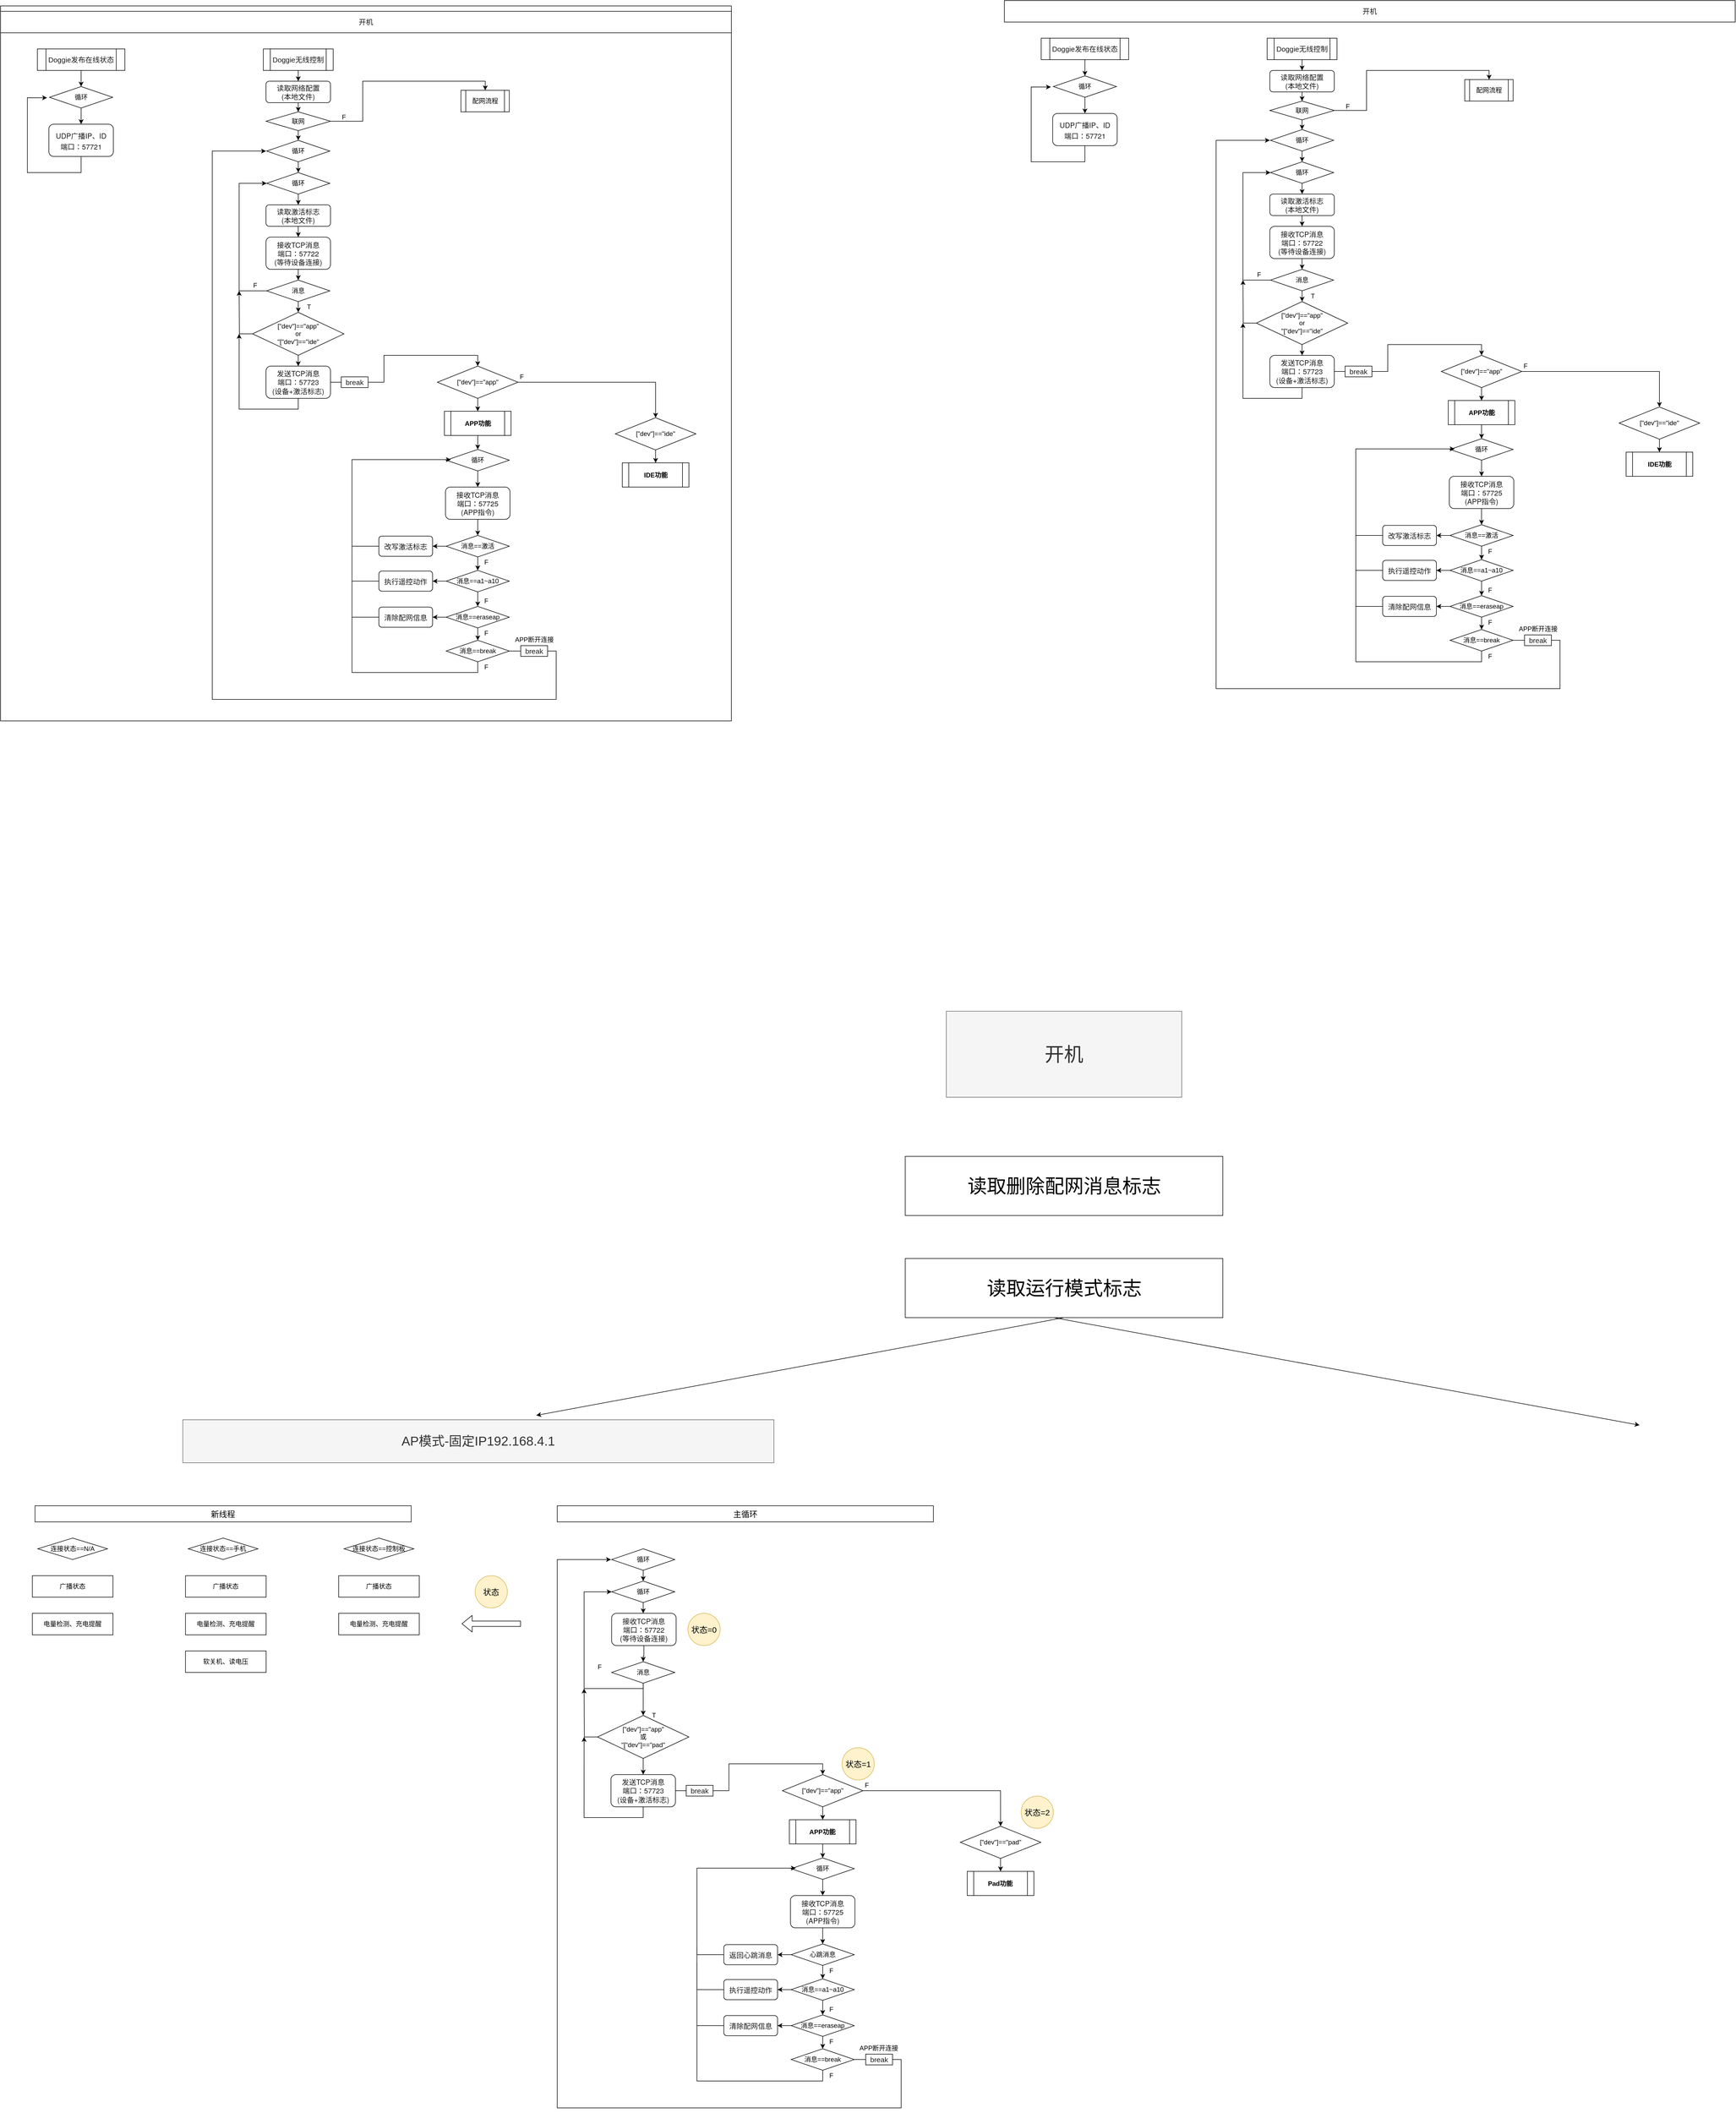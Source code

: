<mxfile version="14.1.1" type="github">
  <diagram id="SIsZvFy45aXnX-BMXcz8" name="Page-1">
    <mxGraphModel dx="3491" dy="3308" grid="1" gridSize="10" guides="1" tooltips="1" connect="1" arrows="1" fold="1" page="1" pageScale="1" pageWidth="827" pageHeight="1169" math="0" shadow="0">
      <root>
        <mxCell id="0" />
        <mxCell id="1" parent="0" />
        <mxCell id="pTYEqp93y5SNzYrnJhAv-175" value="" style="rounded=0;whiteSpace=wrap;html=1;fillColor=#ffffff;gradientColor=none;" parent="1" vertex="1">
          <mxGeometry x="-1160" y="-2280" width="1360" height="1330" as="geometry" />
        </mxCell>
        <mxCell id="pTYEqp93y5SNzYrnJhAv-173" style="edgeStyle=orthogonalEdgeStyle;rounded=0;orthogonalLoop=1;jettySize=auto;html=1;startArrow=none;startFill=0;endArrow=classic;endFill=1;entryX=-0.039;entryY=0.521;entryDx=0;entryDy=0;entryPerimeter=0;" parent="1" source="kPTJGmgoszfXjRoP_3Vx-1" target="pTYEqp93y5SNzYrnJhAv-170" edge="1">
          <mxGeometry relative="1" as="geometry">
            <mxPoint x="-1110.06" y="-2140" as="targetPoint" />
            <Array as="points">
              <mxPoint x="-1010.06" y="-1970" />
              <mxPoint x="-1110.06" y="-1970" />
              <mxPoint x="-1110.06" y="-2109" />
            </Array>
          </mxGeometry>
        </mxCell>
        <mxCell id="kPTJGmgoszfXjRoP_3Vx-1" value="&lt;p style=&quot;box-sizing: border-box ; margin: 0px ; padding: 0px ; font-family: &amp;#34;helvetica neue&amp;#34; , &amp;#34;helvetica&amp;#34; , &amp;#34;pingfang sc&amp;#34; , &amp;#34;hiragino sans gb&amp;#34; , &amp;#34;microsoft yahei&amp;#34; , &amp;#34;\5 fae8f6f96c59ed1&amp;#34; , &amp;#34;arial&amp;#34; , sans-serif ; font-size: 16px ; line-height: 1.2&quot;&gt;&lt;span style=&quot;box-sizing: border-box ; color: rgb(25 , 25 , 25) ; font-size: 10pt&quot;&gt;UDP广播IP、ID&lt;/span&gt;&lt;/p&gt;&lt;p style=&quot;box-sizing: border-box ; margin: 0px ; padding: 0px ; font-family: &amp;#34;helvetica neue&amp;#34; , &amp;#34;helvetica&amp;#34; , &amp;#34;pingfang sc&amp;#34; , &amp;#34;hiragino sans gb&amp;#34; , &amp;#34;microsoft yahei&amp;#34; , &amp;#34;\5 fae8f6f96c59ed1&amp;#34; , &amp;#34;arial&amp;#34; , sans-serif ; font-size: 16px ; line-height: 1.2&quot;&gt;&lt;span style=&quot;box-sizing: border-box ; color: rgb(25 , 25 , 25) ; font-size: 10pt&quot;&gt;端口：57721&lt;/span&gt;&lt;/p&gt;" style="rounded=1;whiteSpace=wrap;html=1;" parent="1" vertex="1">
          <mxGeometry x="-1070.06" y="-2060" width="120" height="60" as="geometry" />
        </mxCell>
        <mxCell id="pTYEqp93y5SNzYrnJhAv-171" style="edgeStyle=orthogonalEdgeStyle;rounded=0;orthogonalLoop=1;jettySize=auto;html=1;entryX=0.5;entryY=0;entryDx=0;entryDy=0;startArrow=none;startFill=0;endArrow=classic;endFill=1;" parent="1" target="pTYEqp93y5SNzYrnJhAv-170" edge="1">
          <mxGeometry relative="1" as="geometry">
            <mxPoint x="-1010.1" y="-2160" as="sourcePoint" />
          </mxGeometry>
        </mxCell>
        <mxCell id="pTYEqp93y5SNzYrnJhAv-2" value="&lt;span style=&quot;color: rgb(25 , 25 , 25) ; font-size: 13.333px&quot;&gt;开机&lt;/span&gt;" style="rounded=0;whiteSpace=wrap;html=1;fillColor=#ffffff;gradientColor=none;" parent="1" vertex="1">
          <mxGeometry x="-1160" y="-2270" width="1360" height="40" as="geometry" />
        </mxCell>
        <mxCell id="pTYEqp93y5SNzYrnJhAv-177" style="edgeStyle=orthogonalEdgeStyle;rounded=0;orthogonalLoop=1;jettySize=auto;html=1;entryX=0.5;entryY=0;entryDx=0;entryDy=0;startArrow=none;startFill=0;endArrow=classic;endFill=1;" parent="1" source="pTYEqp93y5SNzYrnJhAv-3" target="pTYEqp93y5SNzYrnJhAv-5" edge="1">
          <mxGeometry relative="1" as="geometry" />
        </mxCell>
        <mxCell id="pTYEqp93y5SNzYrnJhAv-3" value="&lt;p style=&quot;box-sizing: border-box ; margin: 0px ; padding: 0px ; font-family: &amp;#34;helvetica neue&amp;#34; , &amp;#34;helvetica&amp;#34; , &amp;#34;pingfang sc&amp;#34; , &amp;#34;hiragino sans gb&amp;#34; , &amp;#34;microsoft yahei&amp;#34; , &amp;#34;\5 fae8f6f96c59ed1&amp;#34; , &amp;#34;arial&amp;#34; , sans-serif ; line-height: 1.2&quot;&gt;&lt;font color=&quot;#191919&quot;&gt;&lt;span style=&quot;font-size: 13.333px&quot;&gt;读取网络配置&lt;/span&gt;&lt;/font&gt;&lt;/p&gt;&lt;p style=&quot;box-sizing: border-box ; margin: 0px ; padding: 0px ; font-family: &amp;#34;helvetica neue&amp;#34; , &amp;#34;helvetica&amp;#34; , &amp;#34;pingfang sc&amp;#34; , &amp;#34;hiragino sans gb&amp;#34; , &amp;#34;microsoft yahei&amp;#34; , &amp;#34;\5 fae8f6f96c59ed1&amp;#34; , &amp;#34;arial&amp;#34; , sans-serif ; line-height: 1.2&quot;&gt;&lt;font color=&quot;#191919&quot;&gt;&lt;span style=&quot;font-size: 13.333px&quot;&gt;(本地文件)&lt;/span&gt;&lt;/font&gt;&lt;/p&gt;" style="rounded=1;whiteSpace=wrap;html=1;" parent="1" vertex="1">
          <mxGeometry x="-666" y="-2140" width="120" height="40" as="geometry" />
        </mxCell>
        <mxCell id="pTYEqp93y5SNzYrnJhAv-71" style="edgeStyle=orthogonalEdgeStyle;rounded=0;orthogonalLoop=1;jettySize=auto;html=1;entryX=0.5;entryY=0;entryDx=0;entryDy=0;startArrow=none;startFill=0;endArrow=classic;endFill=1;" parent="1" source="pTYEqp93y5SNzYrnJhAv-5" target="pTYEqp93y5SNzYrnJhAv-69" edge="1">
          <mxGeometry relative="1" as="geometry" />
        </mxCell>
        <mxCell id="pTYEqp93y5SNzYrnJhAv-179" style="edgeStyle=orthogonalEdgeStyle;rounded=0;orthogonalLoop=1;jettySize=auto;html=1;startArrow=none;startFill=0;endArrow=classic;endFill=1;" parent="1" source="pTYEqp93y5SNzYrnJhAv-5" target="pTYEqp93y5SNzYrnJhAv-8" edge="1">
          <mxGeometry relative="1" as="geometry">
            <Array as="points">
              <mxPoint x="-486" y="-2065" />
              <mxPoint x="-486" y="-2140" />
              <mxPoint x="-258" y="-2140" />
            </Array>
          </mxGeometry>
        </mxCell>
        <mxCell id="pTYEqp93y5SNzYrnJhAv-5" value="联网" style="rhombus;whiteSpace=wrap;html=1;" parent="1" vertex="1">
          <mxGeometry x="-666" y="-2083" width="120" height="35" as="geometry" />
        </mxCell>
        <mxCell id="pTYEqp93y5SNzYrnJhAv-8" value="配网流程" style="shape=process;whiteSpace=wrap;html=1;backgroundOutline=1;" parent="1" vertex="1">
          <mxGeometry x="-303.25" y="-2123" width="90" height="40" as="geometry" />
        </mxCell>
        <mxCell id="pTYEqp93y5SNzYrnJhAv-94" style="edgeStyle=orthogonalEdgeStyle;rounded=0;orthogonalLoop=1;jettySize=auto;html=1;entryX=0.5;entryY=0;entryDx=0;entryDy=0;startArrow=none;startFill=0;endArrow=classic;endFill=1;" parent="1" source="pTYEqp93y5SNzYrnJhAv-88" target="pTYEqp93y5SNzYrnJhAv-90" edge="1">
          <mxGeometry relative="1" as="geometry">
            <mxPoint x="-605.966" y="-1790" as="sourcePoint" />
          </mxGeometry>
        </mxCell>
        <mxCell id="pTYEqp93y5SNzYrnJhAv-87" style="edgeStyle=orthogonalEdgeStyle;rounded=0;orthogonalLoop=1;jettySize=auto;html=1;entryX=0.5;entryY=0;entryDx=0;entryDy=0;startArrow=none;startFill=0;endArrow=classic;endFill=1;" parent="1" source="pTYEqp93y5SNzYrnJhAv-69" target="pTYEqp93y5SNzYrnJhAv-86" edge="1">
          <mxGeometry relative="1" as="geometry" />
        </mxCell>
        <mxCell id="pTYEqp93y5SNzYrnJhAv-69" value="循环" style="rhombus;whiteSpace=wrap;html=1;" parent="1" vertex="1">
          <mxGeometry x="-664.75" y="-2030" width="117.5" height="40" as="geometry" />
        </mxCell>
        <mxCell id="pTYEqp93y5SNzYrnJhAv-83" style="edgeStyle=orthogonalEdgeStyle;rounded=0;orthogonalLoop=1;jettySize=auto;html=1;entryX=0.5;entryY=0;entryDx=0;entryDy=0;startArrow=none;startFill=0;endArrow=classic;endFill=1;" parent="1" source="pTYEqp93y5SNzYrnJhAv-80" target="pTYEqp93y5SNzYrnJhAv-82" edge="1">
          <mxGeometry relative="1" as="geometry" />
        </mxCell>
        <mxCell id="pTYEqp93y5SNzYrnJhAv-101" style="edgeStyle=orthogonalEdgeStyle;rounded=0;orthogonalLoop=1;jettySize=auto;html=1;startArrow=none;startFill=0;endArrow=classic;endFill=1;" parent="1" source="pTYEqp93y5SNzYrnJhAv-80" edge="1">
          <mxGeometry relative="1" as="geometry">
            <mxPoint x="-716" y="-1750" as="targetPoint" />
          </mxGeometry>
        </mxCell>
        <mxCell id="pTYEqp93y5SNzYrnJhAv-80" value="[&quot;dev&quot;]==&quot;app&quot;&lt;br&gt;or&lt;br&gt;&quot;[&quot;dev&quot;]==&quot;ide&quot;" style="rhombus;whiteSpace=wrap;html=1;" parent="1" vertex="1">
          <mxGeometry x="-691" y="-1710" width="170" height="80" as="geometry" />
        </mxCell>
        <mxCell id="pTYEqp93y5SNzYrnJhAv-102" style="edgeStyle=orthogonalEdgeStyle;rounded=0;orthogonalLoop=1;jettySize=auto;html=1;startArrow=none;startFill=0;endArrow=classic;endFill=1;" parent="1" source="pTYEqp93y5SNzYrnJhAv-82" edge="1">
          <mxGeometry relative="1" as="geometry">
            <mxPoint x="-716" y="-1670" as="targetPoint" />
            <Array as="points">
              <mxPoint x="-606" y="-1530" />
              <mxPoint x="-716" y="-1530" />
            </Array>
          </mxGeometry>
        </mxCell>
        <mxCell id="pTYEqp93y5SNzYrnJhAv-127" style="edgeStyle=orthogonalEdgeStyle;rounded=0;orthogonalLoop=1;jettySize=auto;html=1;entryX=0.5;entryY=0;entryDx=0;entryDy=0;startArrow=none;startFill=0;endArrow=classic;endFill=1;" parent="1" source="pTYEqp93y5SNzYrnJhAv-82" target="pTYEqp93y5SNzYrnJhAv-110" edge="1">
          <mxGeometry relative="1" as="geometry" />
        </mxCell>
        <mxCell id="pTYEqp93y5SNzYrnJhAv-82" value="&lt;p style=&quot;box-sizing: border-box ; margin: 0px ; padding: 0px ; font-family: &amp;#34;helvetica neue&amp;#34; , &amp;#34;helvetica&amp;#34; , &amp;#34;pingfang sc&amp;#34; , &amp;#34;hiragino sans gb&amp;#34; , &amp;#34;microsoft yahei&amp;#34; , &amp;#34;\5 fae8f6f96c59ed1&amp;#34; , &amp;#34;arial&amp;#34; , sans-serif ; line-height: 1.2&quot;&gt;&lt;font color=&quot;#191919&quot;&gt;&lt;span style=&quot;font-size: 13.333px&quot;&gt;发送TCP消息&lt;/span&gt;&lt;/font&gt;&lt;/p&gt;&lt;span style=&quot;color: rgb(25 , 25 , 25) ; font-family: &amp;#34;helvetica neue&amp;#34; , &amp;#34;helvetica&amp;#34; , &amp;#34;pingfang sc&amp;#34; , &amp;#34;hiragino sans gb&amp;#34; , &amp;#34;microsoft yahei&amp;#34; , &amp;#34;\5 fae8f6f96c59ed1&amp;#34; , &amp;#34;arial&amp;#34; , sans-serif ; font-size: 13.333px&quot;&gt;端口：&lt;/span&gt;&lt;font color=&quot;#191919&quot; face=&quot;helvetica neue, helvetica, pingfang sc, hiragino sans gb, microsoft yahei, \5 fae8f6f96c59ed1, arial, sans-serif&quot;&gt;&lt;span style=&quot;font-size: 13.333px&quot;&gt;57723&lt;/span&gt;&lt;/font&gt;&lt;p style=&quot;box-sizing: border-box ; margin: 0px ; padding: 0px ; font-family: &amp;#34;helvetica neue&amp;#34; , &amp;#34;helvetica&amp;#34; , &amp;#34;pingfang sc&amp;#34; , &amp;#34;hiragino sans gb&amp;#34; , &amp;#34;microsoft yahei&amp;#34; , &amp;#34;\5 fae8f6f96c59ed1&amp;#34; , &amp;#34;arial&amp;#34; , sans-serif ; line-height: 1.2&quot;&gt;&lt;font color=&quot;#191919&quot;&gt;&lt;span style=&quot;font-size: 13.333px&quot;&gt;(设备+激活标志)&lt;/span&gt;&lt;/font&gt;&lt;font color=&quot;#191919&quot;&gt;&lt;span style=&quot;font-size: 13.333px&quot;&gt;&lt;br&gt;&lt;/span&gt;&lt;/font&gt;&lt;/p&gt;" style="rounded=1;whiteSpace=wrap;html=1;" parent="1" vertex="1">
          <mxGeometry x="-666" y="-1610" width="120" height="60" as="geometry" />
        </mxCell>
        <mxCell id="pTYEqp93y5SNzYrnJhAv-99" style="edgeStyle=orthogonalEdgeStyle;rounded=0;orthogonalLoop=1;jettySize=auto;html=1;entryX=0.5;entryY=0;entryDx=0;entryDy=0;startArrow=none;startFill=0;endArrow=classic;endFill=1;" parent="1" source="pTYEqp93y5SNzYrnJhAv-86" target="pTYEqp93y5SNzYrnJhAv-97" edge="1">
          <mxGeometry relative="1" as="geometry" />
        </mxCell>
        <mxCell id="pTYEqp93y5SNzYrnJhAv-86" value="循环" style="rhombus;whiteSpace=wrap;html=1;" parent="1" vertex="1">
          <mxGeometry x="-664.75" y="-1970" width="117.5" height="40" as="geometry" />
        </mxCell>
        <mxCell id="pTYEqp93y5SNzYrnJhAv-88" value="&lt;p style=&quot;box-sizing: border-box ; margin: 0px ; padding: 0px ; font-family: &amp;#34;helvetica neue&amp;#34; , &amp;#34;helvetica&amp;#34; , &amp;#34;pingfang sc&amp;#34; , &amp;#34;hiragino sans gb&amp;#34; , &amp;#34;microsoft yahei&amp;#34; , &amp;#34;\5 fae8f6f96c59ed1&amp;#34; , &amp;#34;arial&amp;#34; , sans-serif ; line-height: 1.2&quot;&gt;&lt;font color=&quot;#191919&quot;&gt;&lt;span style=&quot;font-size: 13.333px&quot;&gt;接收TCP消息&lt;/span&gt;&lt;/font&gt;&lt;/p&gt;&lt;p style=&quot;box-sizing: border-box ; margin: 0px ; padding: 0px ; font-family: &amp;#34;helvetica neue&amp;#34; , &amp;#34;helvetica&amp;#34; , &amp;#34;pingfang sc&amp;#34; , &amp;#34;hiragino sans gb&amp;#34; , &amp;#34;microsoft yahei&amp;#34; , &amp;#34;\5 fae8f6f96c59ed1&amp;#34; , &amp;#34;arial&amp;#34; , sans-serif ; line-height: 1.2&quot;&gt;&lt;span style=&quot;color: rgb(25 , 25 , 25) ; font-size: 13.333px&quot;&gt;端口：57722&lt;/span&gt;&lt;/p&gt;&lt;p style=&quot;box-sizing: border-box ; margin: 0px ; padding: 0px ; font-family: &amp;#34;helvetica neue&amp;#34; , &amp;#34;helvetica&amp;#34; , &amp;#34;pingfang sc&amp;#34; , &amp;#34;hiragino sans gb&amp;#34; , &amp;#34;microsoft yahei&amp;#34; , &amp;#34;\5 fae8f6f96c59ed1&amp;#34; , &amp;#34;arial&amp;#34; , sans-serif ; line-height: 1.2&quot;&gt;&lt;font color=&quot;#191919&quot;&gt;&lt;span style=&quot;font-size: 13.333px&quot;&gt;(等待设备连接)&lt;/span&gt;&lt;/font&gt;&lt;/p&gt;" style="rounded=1;whiteSpace=wrap;html=1;" parent="1" vertex="1">
          <mxGeometry x="-666" y="-1850" width="120" height="60" as="geometry" />
        </mxCell>
        <mxCell id="pTYEqp93y5SNzYrnJhAv-95" style="edgeStyle=orthogonalEdgeStyle;rounded=0;orthogonalLoop=1;jettySize=auto;html=1;entryX=0.5;entryY=0;entryDx=0;entryDy=0;startArrow=none;startFill=0;endArrow=classic;endFill=1;" parent="1" source="pTYEqp93y5SNzYrnJhAv-90" target="pTYEqp93y5SNzYrnJhAv-80" edge="1">
          <mxGeometry relative="1" as="geometry" />
        </mxCell>
        <mxCell id="pTYEqp93y5SNzYrnJhAv-96" style="edgeStyle=orthogonalEdgeStyle;rounded=0;orthogonalLoop=1;jettySize=auto;html=1;startArrow=none;startFill=0;endArrow=classic;endFill=1;entryX=0;entryY=0.5;entryDx=0;entryDy=0;" parent="1" source="pTYEqp93y5SNzYrnJhAv-90" target="pTYEqp93y5SNzYrnJhAv-86" edge="1">
          <mxGeometry relative="1" as="geometry">
            <mxPoint x="-686" y="-1950" as="targetPoint" />
            <Array as="points">
              <mxPoint x="-716" y="-1750" />
              <mxPoint x="-716" y="-1950" />
            </Array>
          </mxGeometry>
        </mxCell>
        <mxCell id="pTYEqp93y5SNzYrnJhAv-90" value="消息" style="rhombus;whiteSpace=wrap;html=1;" parent="1" vertex="1">
          <mxGeometry x="-664.75" y="-1770" width="117.5" height="40" as="geometry" />
        </mxCell>
        <mxCell id="pTYEqp93y5SNzYrnJhAv-100" style="edgeStyle=orthogonalEdgeStyle;rounded=0;orthogonalLoop=1;jettySize=auto;html=1;entryX=0.5;entryY=0;entryDx=0;entryDy=0;startArrow=none;startFill=0;endArrow=classic;endFill=1;" parent="1" source="pTYEqp93y5SNzYrnJhAv-97" target="pTYEqp93y5SNzYrnJhAv-88" edge="1">
          <mxGeometry relative="1" as="geometry" />
        </mxCell>
        <mxCell id="pTYEqp93y5SNzYrnJhAv-97" value="&lt;p style=&quot;box-sizing: border-box ; margin: 0px ; padding: 0px ; font-family: &amp;#34;helvetica neue&amp;#34; , &amp;#34;helvetica&amp;#34; , &amp;#34;pingfang sc&amp;#34; , &amp;#34;hiragino sans gb&amp;#34; , &amp;#34;microsoft yahei&amp;#34; , &amp;#34;\5 fae8f6f96c59ed1&amp;#34; , &amp;#34;arial&amp;#34; , sans-serif ; line-height: 1.2&quot;&gt;&lt;font color=&quot;#191919&quot;&gt;&lt;span style=&quot;font-size: 13.333px&quot;&gt;读取激活标志&lt;/span&gt;&lt;/font&gt;&lt;/p&gt;&lt;p style=&quot;box-sizing: border-box ; margin: 0px ; padding: 0px ; font-family: &amp;#34;helvetica neue&amp;#34; , &amp;#34;helvetica&amp;#34; , &amp;#34;pingfang sc&amp;#34; , &amp;#34;hiragino sans gb&amp;#34; , &amp;#34;microsoft yahei&amp;#34; , &amp;#34;\5 fae8f6f96c59ed1&amp;#34; , &amp;#34;arial&amp;#34; , sans-serif ; line-height: 1.2&quot;&gt;&lt;font color=&quot;#191919&quot;&gt;&lt;span style=&quot;font-size: 13.333px&quot;&gt;(本地文件)&lt;/span&gt;&lt;/font&gt;&lt;/p&gt;" style="rounded=1;whiteSpace=wrap;html=1;" parent="1" vertex="1">
          <mxGeometry x="-666" y="-1910" width="120" height="40" as="geometry" />
        </mxCell>
        <mxCell id="pTYEqp93y5SNzYrnJhAv-108" value="T" style="text;html=1;strokeColor=none;fillColor=none;align=center;verticalAlign=middle;whiteSpace=wrap;rounded=0;" parent="1" vertex="1">
          <mxGeometry x="-606" y="-1730" width="40" height="20" as="geometry" />
        </mxCell>
        <mxCell id="pTYEqp93y5SNzYrnJhAv-109" value="F" style="text;html=1;strokeColor=none;fillColor=none;align=center;verticalAlign=middle;whiteSpace=wrap;rounded=0;" parent="1" vertex="1">
          <mxGeometry x="-706" y="-1770" width="40" height="20" as="geometry" />
        </mxCell>
        <mxCell id="pTYEqp93y5SNzYrnJhAv-114" style="edgeStyle=orthogonalEdgeStyle;rounded=0;orthogonalLoop=1;jettySize=auto;html=1;entryX=0.5;entryY=0;entryDx=0;entryDy=0;startArrow=none;startFill=0;endArrow=classic;endFill=1;" parent="1" source="pTYEqp93y5SNzYrnJhAv-110" target="pTYEqp93y5SNzYrnJhAv-111" edge="1">
          <mxGeometry relative="1" as="geometry">
            <Array as="points">
              <mxPoint x="59" y="-1580" />
            </Array>
          </mxGeometry>
        </mxCell>
        <mxCell id="pTYEqp93y5SNzYrnJhAv-116" style="edgeStyle=orthogonalEdgeStyle;rounded=0;orthogonalLoop=1;jettySize=auto;html=1;startArrow=none;startFill=0;endArrow=classic;endFill=1;entryX=0.5;entryY=0;entryDx=0;entryDy=0;" parent="1" source="pTYEqp93y5SNzYrnJhAv-110" target="pTYEqp93y5SNzYrnJhAv-115" edge="1">
          <mxGeometry relative="1" as="geometry">
            <mxPoint x="-272" y="-1525" as="targetPoint" />
          </mxGeometry>
        </mxCell>
        <mxCell id="pTYEqp93y5SNzYrnJhAv-110" value="[&quot;dev&quot;]==&quot;app&quot;" style="rhombus;whiteSpace=wrap;html=1;" parent="1" vertex="1">
          <mxGeometry x="-347" y="-1610" width="150" height="60" as="geometry" />
        </mxCell>
        <mxCell id="pTYEqp93y5SNzYrnJhAv-163" style="edgeStyle=orthogonalEdgeStyle;rounded=0;orthogonalLoop=1;jettySize=auto;html=1;startArrow=none;startFill=0;endArrow=classic;endFill=1;" parent="1" source="pTYEqp93y5SNzYrnJhAv-111" target="pTYEqp93y5SNzYrnJhAv-160" edge="1">
          <mxGeometry relative="1" as="geometry" />
        </mxCell>
        <mxCell id="pTYEqp93y5SNzYrnJhAv-111" value="[&quot;dev&quot;]==&quot;ide&quot;" style="rhombus;whiteSpace=wrap;html=1;" parent="1" vertex="1">
          <mxGeometry x="-16" y="-1514" width="150" height="60" as="geometry" />
        </mxCell>
        <mxCell id="pTYEqp93y5SNzYrnJhAv-117" style="edgeStyle=orthogonalEdgeStyle;rounded=0;orthogonalLoop=1;jettySize=auto;html=1;startArrow=none;startFill=0;endArrow=classic;endFill=1;" parent="1" source="pTYEqp93y5SNzYrnJhAv-115" edge="1">
          <mxGeometry relative="1" as="geometry">
            <mxPoint x="-272" y="-1455" as="targetPoint" />
          </mxGeometry>
        </mxCell>
        <mxCell id="pTYEqp93y5SNzYrnJhAv-115" value="APP功能" style="shape=process;whiteSpace=wrap;html=1;backgroundOutline=1;fontStyle=1" parent="1" vertex="1">
          <mxGeometry x="-334" y="-1526" width="124" height="45" as="geometry" />
        </mxCell>
        <mxCell id="pTYEqp93y5SNzYrnJhAv-120" style="edgeStyle=orthogonalEdgeStyle;rounded=0;orthogonalLoop=1;jettySize=auto;html=1;entryX=0.5;entryY=0;entryDx=0;entryDy=0;startArrow=none;startFill=0;endArrow=classic;endFill=1;" parent="1" source="pTYEqp93y5SNzYrnJhAv-118" target="pTYEqp93y5SNzYrnJhAv-119" edge="1">
          <mxGeometry relative="1" as="geometry" />
        </mxCell>
        <mxCell id="pTYEqp93y5SNzYrnJhAv-118" value="循环" style="rhombus;whiteSpace=wrap;html=1;" parent="1" vertex="1">
          <mxGeometry x="-330.75" y="-1455" width="117.5" height="40" as="geometry" />
        </mxCell>
        <mxCell id="pTYEqp93y5SNzYrnJhAv-122" style="edgeStyle=orthogonalEdgeStyle;rounded=0;orthogonalLoop=1;jettySize=auto;html=1;entryX=0.5;entryY=0;entryDx=0;entryDy=0;startArrow=none;startFill=0;endArrow=classic;endFill=1;" parent="1" source="pTYEqp93y5SNzYrnJhAv-119" target="pTYEqp93y5SNzYrnJhAv-121" edge="1">
          <mxGeometry relative="1" as="geometry" />
        </mxCell>
        <mxCell id="pTYEqp93y5SNzYrnJhAv-119" value="&lt;p style=&quot;box-sizing: border-box ; margin: 0px ; padding: 0px ; font-family: &amp;#34;helvetica neue&amp;#34; , &amp;#34;helvetica&amp;#34; , &amp;#34;pingfang sc&amp;#34; , &amp;#34;hiragino sans gb&amp;#34; , &amp;#34;microsoft yahei&amp;#34; , &amp;#34;\5 fae8f6f96c59ed1&amp;#34; , &amp;#34;arial&amp;#34; , sans-serif ; line-height: 1.2&quot;&gt;&lt;font color=&quot;#191919&quot;&gt;&lt;span style=&quot;font-size: 13.333px&quot;&gt;接收TCP消息&lt;/span&gt;&lt;/font&gt;&lt;/p&gt;&lt;p style=&quot;box-sizing: border-box ; margin: 0px ; padding: 0px ; font-family: &amp;#34;helvetica neue&amp;#34; , &amp;#34;helvetica&amp;#34; , &amp;#34;pingfang sc&amp;#34; , &amp;#34;hiragino sans gb&amp;#34; , &amp;#34;microsoft yahei&amp;#34; , &amp;#34;\5 fae8f6f96c59ed1&amp;#34; , &amp;#34;arial&amp;#34; , sans-serif ; line-height: 1.2&quot;&gt;&lt;span style=&quot;color: rgb(25 , 25 , 25) ; font-size: 13.333px&quot;&gt;端口：57725&lt;/span&gt;&lt;/p&gt;&lt;p style=&quot;box-sizing: border-box ; margin: 0px ; padding: 0px ; font-family: &amp;#34;helvetica neue&amp;#34; , &amp;#34;helvetica&amp;#34; , &amp;#34;pingfang sc&amp;#34; , &amp;#34;hiragino sans gb&amp;#34; , &amp;#34;microsoft yahei&amp;#34; , &amp;#34;\5 fae8f6f96c59ed1&amp;#34; , &amp;#34;arial&amp;#34; , sans-serif ; line-height: 1.2&quot;&gt;&lt;font color=&quot;#191919&quot;&gt;&lt;span style=&quot;font-size: 13.333px&quot;&gt;(APP指令)&lt;/span&gt;&lt;/font&gt;&lt;/p&gt;" style="rounded=1;whiteSpace=wrap;html=1;" parent="1" vertex="1">
          <mxGeometry x="-332" y="-1385" width="120" height="60" as="geometry" />
        </mxCell>
        <mxCell id="pTYEqp93y5SNzYrnJhAv-124" style="edgeStyle=orthogonalEdgeStyle;rounded=0;orthogonalLoop=1;jettySize=auto;html=1;startArrow=none;startFill=0;endArrow=classic;endFill=1;" parent="1" source="pTYEqp93y5SNzYrnJhAv-121" target="pTYEqp93y5SNzYrnJhAv-123" edge="1">
          <mxGeometry relative="1" as="geometry" />
        </mxCell>
        <mxCell id="pTYEqp93y5SNzYrnJhAv-138" style="edgeStyle=orthogonalEdgeStyle;rounded=0;orthogonalLoop=1;jettySize=auto;html=1;entryX=0.5;entryY=0;entryDx=0;entryDy=0;startArrow=none;startFill=0;endArrow=classic;endFill=1;" parent="1" source="pTYEqp93y5SNzYrnJhAv-121" target="pTYEqp93y5SNzYrnJhAv-133" edge="1">
          <mxGeometry relative="1" as="geometry" />
        </mxCell>
        <mxCell id="pTYEqp93y5SNzYrnJhAv-121" value="消息==激活" style="rhombus;whiteSpace=wrap;html=1;" parent="1" vertex="1">
          <mxGeometry x="-330.75" y="-1295" width="117.5" height="40" as="geometry" />
        </mxCell>
        <mxCell id="pTYEqp93y5SNzYrnJhAv-131" style="edgeStyle=orthogonalEdgeStyle;rounded=0;orthogonalLoop=1;jettySize=auto;html=1;startArrow=none;startFill=0;endArrow=classic;endFill=1;entryX=0.074;entryY=0.475;entryDx=0;entryDy=0;entryPerimeter=0;" parent="1" source="pTYEqp93y5SNzYrnJhAv-123" target="pTYEqp93y5SNzYrnJhAv-118" edge="1">
          <mxGeometry relative="1" as="geometry">
            <mxPoint x="-426" y="-1430" as="targetPoint" />
            <Array as="points">
              <mxPoint x="-506" y="-1275" />
              <mxPoint x="-506" y="-1436" />
            </Array>
          </mxGeometry>
        </mxCell>
        <mxCell id="pTYEqp93y5SNzYrnJhAv-123" value="&lt;p style=&quot;box-sizing: border-box ; margin: 0px ; padding: 0px ; font-family: &amp;#34;helvetica neue&amp;#34; , &amp;#34;helvetica&amp;#34; , &amp;#34;pingfang sc&amp;#34; , &amp;#34;hiragino sans gb&amp;#34; , &amp;#34;microsoft yahei&amp;#34; , &amp;#34;\5 fae8f6f96c59ed1&amp;#34; , &amp;#34;arial&amp;#34; , sans-serif ; line-height: 1.2&quot;&gt;&lt;font color=&quot;#191919&quot;&gt;&lt;span style=&quot;font-size: 13.333px&quot;&gt;改写激活标志&lt;/span&gt;&lt;/font&gt;&lt;/p&gt;" style="rounded=1;whiteSpace=wrap;html=1;" parent="1" vertex="1">
          <mxGeometry x="-456" y="-1293.75" width="100" height="37.5" as="geometry" />
        </mxCell>
        <mxCell id="pTYEqp93y5SNzYrnJhAv-41" value="&lt;span style=&quot;color: rgb(25 , 25 , 25) ; font-size: 13.333px&quot;&gt;break&lt;/span&gt;" style="rounded=0;whiteSpace=wrap;html=1;fillColor=#ffffff;gradientColor=none;" parent="1" vertex="1">
          <mxGeometry x="-526" y="-1590" width="50" height="20" as="geometry" />
        </mxCell>
        <mxCell id="pTYEqp93y5SNzYrnJhAv-136" style="edgeStyle=orthogonalEdgeStyle;rounded=0;orthogonalLoop=1;jettySize=auto;html=1;startArrow=none;startFill=0;endArrow=classic;endFill=1;" parent="1" source="pTYEqp93y5SNzYrnJhAv-133" target="pTYEqp93y5SNzYrnJhAv-135" edge="1">
          <mxGeometry relative="1" as="geometry" />
        </mxCell>
        <mxCell id="pTYEqp93y5SNzYrnJhAv-142" style="edgeStyle=orthogonalEdgeStyle;rounded=0;orthogonalLoop=1;jettySize=auto;html=1;entryX=0.5;entryY=0;entryDx=0;entryDy=0;startArrow=none;startFill=0;endArrow=classic;endFill=1;" parent="1" source="pTYEqp93y5SNzYrnJhAv-133" target="pTYEqp93y5SNzYrnJhAv-140" edge="1">
          <mxGeometry relative="1" as="geometry" />
        </mxCell>
        <mxCell id="pTYEqp93y5SNzYrnJhAv-133" value="消息==a1~a10" style="rhombus;whiteSpace=wrap;html=1;" parent="1" vertex="1">
          <mxGeometry x="-330.75" y="-1230" width="117.5" height="40" as="geometry" />
        </mxCell>
        <mxCell id="pTYEqp93y5SNzYrnJhAv-139" style="edgeStyle=orthogonalEdgeStyle;rounded=0;orthogonalLoop=1;jettySize=auto;html=1;startArrow=none;startFill=0;endArrow=none;endFill=0;" parent="1" source="pTYEqp93y5SNzYrnJhAv-135" edge="1">
          <mxGeometry relative="1" as="geometry">
            <mxPoint x="-506" y="-1290" as="targetPoint" />
            <Array as="points">
              <mxPoint x="-506" y="-1210" />
              <mxPoint x="-506" y="-1280" />
            </Array>
          </mxGeometry>
        </mxCell>
        <mxCell id="pTYEqp93y5SNzYrnJhAv-135" value="&lt;p style=&quot;box-sizing: border-box ; margin: 0px ; padding: 0px ; font-family: &amp;#34;helvetica neue&amp;#34; , &amp;#34;helvetica&amp;#34; , &amp;#34;pingfang sc&amp;#34; , &amp;#34;hiragino sans gb&amp;#34; , &amp;#34;microsoft yahei&amp;#34; , &amp;#34;\5 fae8f6f96c59ed1&amp;#34; , &amp;#34;arial&amp;#34; , sans-serif ; line-height: 1.2&quot;&gt;&lt;font color=&quot;#191919&quot;&gt;&lt;span style=&quot;font-size: 13.333px&quot;&gt;执行遥控动作&lt;/span&gt;&lt;/font&gt;&lt;/p&gt;" style="rounded=1;whiteSpace=wrap;html=1;" parent="1" vertex="1">
          <mxGeometry x="-456" y="-1228.75" width="100" height="37.5" as="geometry" />
        </mxCell>
        <mxCell id="pTYEqp93y5SNzYrnJhAv-144" style="edgeStyle=orthogonalEdgeStyle;rounded=0;orthogonalLoop=1;jettySize=auto;html=1;entryX=0.5;entryY=0;entryDx=0;entryDy=0;startArrow=none;startFill=0;endArrow=classic;endFill=1;" parent="1" source="pTYEqp93y5SNzYrnJhAv-140" target="pTYEqp93y5SNzYrnJhAv-141" edge="1">
          <mxGeometry relative="1" as="geometry" />
        </mxCell>
        <mxCell id="pTYEqp93y5SNzYrnJhAv-152" style="edgeStyle=orthogonalEdgeStyle;rounded=0;orthogonalLoop=1;jettySize=auto;html=1;entryX=1;entryY=0.5;entryDx=0;entryDy=0;startArrow=none;startFill=0;endArrow=classic;endFill=1;" parent="1" source="pTYEqp93y5SNzYrnJhAv-140" target="pTYEqp93y5SNzYrnJhAv-151" edge="1">
          <mxGeometry relative="1" as="geometry" />
        </mxCell>
        <mxCell id="pTYEqp93y5SNzYrnJhAv-140" value="消息==eraseap" style="rhombus;whiteSpace=wrap;html=1;" parent="1" vertex="1">
          <mxGeometry x="-330.75" y="-1163" width="117.5" height="40" as="geometry" />
        </mxCell>
        <mxCell id="pTYEqp93y5SNzYrnJhAv-145" style="edgeStyle=orthogonalEdgeStyle;rounded=0;orthogonalLoop=1;jettySize=auto;html=1;startArrow=none;startFill=0;endArrow=none;endFill=0;" parent="1" source="pTYEqp93y5SNzYrnJhAv-141" edge="1">
          <mxGeometry relative="1" as="geometry">
            <mxPoint x="-506" y="-1260" as="targetPoint" />
            <Array as="points">
              <mxPoint x="-272" y="-1040" />
              <mxPoint x="-506" y="-1040" />
              <mxPoint x="-506" y="-1210" />
            </Array>
          </mxGeometry>
        </mxCell>
        <mxCell id="pTYEqp93y5SNzYrnJhAv-156" style="edgeStyle=orthogonalEdgeStyle;rounded=0;orthogonalLoop=1;jettySize=auto;html=1;startArrow=none;startFill=0;endArrow=classic;endFill=1;" parent="1" source="pTYEqp93y5SNzYrnJhAv-157" edge="1">
          <mxGeometry relative="1" as="geometry">
            <mxPoint x="-666" y="-2010" as="targetPoint" />
            <Array as="points">
              <mxPoint x="-126" y="-1080" />
              <mxPoint x="-126" y="-990" />
              <mxPoint x="-766" y="-990" />
              <mxPoint x="-766" y="-2010" />
            </Array>
          </mxGeometry>
        </mxCell>
        <mxCell id="pTYEqp93y5SNzYrnJhAv-141" value="消息==break" style="rhombus;whiteSpace=wrap;html=1;" parent="1" vertex="1">
          <mxGeometry x="-330.75" y="-1100" width="117.5" height="40" as="geometry" />
        </mxCell>
        <mxCell id="pTYEqp93y5SNzYrnJhAv-147" value="F" style="text;html=1;strokeColor=none;fillColor=none;align=center;verticalAlign=middle;whiteSpace=wrap;rounded=0;" parent="1" vertex="1">
          <mxGeometry x="-276" y="-1255" width="40" height="20" as="geometry" />
        </mxCell>
        <mxCell id="pTYEqp93y5SNzYrnJhAv-148" value="F" style="text;html=1;strokeColor=none;fillColor=none;align=center;verticalAlign=middle;whiteSpace=wrap;rounded=0;" parent="1" vertex="1">
          <mxGeometry x="-276" y="-1183" width="40" height="20" as="geometry" />
        </mxCell>
        <mxCell id="pTYEqp93y5SNzYrnJhAv-149" value="F" style="text;html=1;strokeColor=none;fillColor=none;align=center;verticalAlign=middle;whiteSpace=wrap;rounded=0;" parent="1" vertex="1">
          <mxGeometry x="-276" y="-1123" width="40" height="20" as="geometry" />
        </mxCell>
        <mxCell id="pTYEqp93y5SNzYrnJhAv-150" value="F" style="text;html=1;strokeColor=none;fillColor=none;align=center;verticalAlign=middle;whiteSpace=wrap;rounded=0;" parent="1" vertex="1">
          <mxGeometry x="-276" y="-1060" width="40" height="20" as="geometry" />
        </mxCell>
        <mxCell id="pTYEqp93y5SNzYrnJhAv-154" style="edgeStyle=orthogonalEdgeStyle;rounded=0;orthogonalLoop=1;jettySize=auto;html=1;startArrow=none;startFill=0;endArrow=none;endFill=0;" parent="1" source="pTYEqp93y5SNzYrnJhAv-151" edge="1">
          <mxGeometry relative="1" as="geometry">
            <mxPoint x="-506" y="-1143" as="targetPoint" />
            <Array as="points">
              <mxPoint x="-461" y="-1143" />
            </Array>
          </mxGeometry>
        </mxCell>
        <mxCell id="pTYEqp93y5SNzYrnJhAv-151" value="&lt;p style=&quot;box-sizing: border-box ; margin: 0px ; padding: 0px ; font-family: &amp;#34;helvetica neue&amp;#34; , &amp;#34;helvetica&amp;#34; , &amp;#34;pingfang sc&amp;#34; , &amp;#34;hiragino sans gb&amp;#34; , &amp;#34;microsoft yahei&amp;#34; , &amp;#34;\5 fae8f6f96c59ed1&amp;#34; , &amp;#34;arial&amp;#34; , sans-serif ; line-height: 1.2&quot;&gt;&lt;font color=&quot;#191919&quot;&gt;&lt;span style=&quot;font-size: 13.333px&quot;&gt;清除配网信息&lt;/span&gt;&lt;/font&gt;&lt;/p&gt;" style="rounded=1;whiteSpace=wrap;html=1;" parent="1" vertex="1">
          <mxGeometry x="-456" y="-1161.75" width="100" height="37.5" as="geometry" />
        </mxCell>
        <mxCell id="pTYEqp93y5SNzYrnJhAv-157" value="&lt;span style=&quot;color: rgb(25 , 25 , 25) ; font-size: 13.333px&quot;&gt;break&lt;/span&gt;" style="rounded=0;whiteSpace=wrap;html=1;fillColor=#ffffff;gradientColor=none;" parent="1" vertex="1">
          <mxGeometry x="-192" y="-1090" width="50" height="20" as="geometry" />
        </mxCell>
        <mxCell id="pTYEqp93y5SNzYrnJhAv-158" style="edgeStyle=orthogonalEdgeStyle;rounded=0;orthogonalLoop=1;jettySize=auto;html=1;startArrow=none;startFill=0;endArrow=none;endFill=0;" parent="1" source="pTYEqp93y5SNzYrnJhAv-141" target="pTYEqp93y5SNzYrnJhAv-157" edge="1">
          <mxGeometry relative="1" as="geometry">
            <mxPoint x="-746" y="-990" as="targetPoint" />
            <mxPoint x="-213.25" y="-1080.0" as="sourcePoint" />
            <Array as="points" />
          </mxGeometry>
        </mxCell>
        <mxCell id="pTYEqp93y5SNzYrnJhAv-159" value="APP断开连接" style="text;html=1;strokeColor=none;fillColor=none;align=center;verticalAlign=middle;whiteSpace=wrap;rounded=0;" parent="1" vertex="1">
          <mxGeometry x="-207.5" y="-1111" width="81" height="20" as="geometry" />
        </mxCell>
        <mxCell id="pTYEqp93y5SNzYrnJhAv-160" value="IDE功能" style="shape=process;whiteSpace=wrap;html=1;backgroundOutline=1;fontStyle=1" parent="1" vertex="1">
          <mxGeometry x="-3" y="-1430" width="124" height="45" as="geometry" />
        </mxCell>
        <mxCell id="pTYEqp93y5SNzYrnJhAv-165" value="F" style="text;html=1;strokeColor=none;fillColor=none;align=center;verticalAlign=middle;whiteSpace=wrap;rounded=0;" parent="1" vertex="1">
          <mxGeometry x="-210" y="-1600" width="40" height="20" as="geometry" />
        </mxCell>
        <mxCell id="pTYEqp93y5SNzYrnJhAv-172" style="edgeStyle=orthogonalEdgeStyle;rounded=0;orthogonalLoop=1;jettySize=auto;html=1;entryX=0.5;entryY=0;entryDx=0;entryDy=0;startArrow=none;startFill=0;endArrow=classic;endFill=1;" parent="1" source="pTYEqp93y5SNzYrnJhAv-170" target="kPTJGmgoszfXjRoP_3Vx-1" edge="1">
          <mxGeometry relative="1" as="geometry" />
        </mxCell>
        <mxCell id="pTYEqp93y5SNzYrnJhAv-170" value="循环" style="rhombus;whiteSpace=wrap;html=1;" parent="1" vertex="1">
          <mxGeometry x="-1068.81" y="-2130" width="117.5" height="40" as="geometry" />
        </mxCell>
        <mxCell id="pTYEqp93y5SNzYrnJhAv-180" value="&lt;span style=&quot;color: rgb(25 , 25 , 25) ; font-size: 13.333px&quot;&gt;Doggie发布在线状态&lt;/span&gt;" style="shape=process;whiteSpace=wrap;html=1;backgroundOutline=1;" parent="1" vertex="1">
          <mxGeometry x="-1091.46" y="-2200" width="162.81" height="40" as="geometry" />
        </mxCell>
        <mxCell id="pTYEqp93y5SNzYrnJhAv-182" style="edgeStyle=orthogonalEdgeStyle;rounded=0;orthogonalLoop=1;jettySize=auto;html=1;entryX=0.5;entryY=0;entryDx=0;entryDy=0;startArrow=none;startFill=0;endArrow=classic;endFill=1;" parent="1" source="pTYEqp93y5SNzYrnJhAv-181" target="pTYEqp93y5SNzYrnJhAv-3" edge="1">
          <mxGeometry relative="1" as="geometry" />
        </mxCell>
        <mxCell id="pTYEqp93y5SNzYrnJhAv-181" value="&lt;font color=&quot;#191919&quot;&gt;&lt;span style=&quot;font-size: 13.333px&quot;&gt;Doggie无线控制&lt;/span&gt;&lt;/font&gt;" style="shape=process;whiteSpace=wrap;html=1;backgroundOutline=1;" parent="1" vertex="1">
          <mxGeometry x="-671" y="-2200" width="130" height="40" as="geometry" />
        </mxCell>
        <mxCell id="pTYEqp93y5SNzYrnJhAv-185" value="F" style="text;html=1;strokeColor=none;fillColor=none;align=center;verticalAlign=middle;whiteSpace=wrap;rounded=0;" parent="1" vertex="1">
          <mxGeometry x="-541" y="-2083" width="40" height="20" as="geometry" />
        </mxCell>
        <mxCell id="iOrPhlRol_vt9Mt8lMS5-2" style="edgeStyle=orthogonalEdgeStyle;rounded=0;orthogonalLoop=1;jettySize=auto;html=1;startArrow=none;startFill=0;endArrow=classic;endFill=1;entryX=-0.039;entryY=0.521;entryDx=0;entryDy=0;entryPerimeter=0;" edge="1" parent="1" source="iOrPhlRol_vt9Mt8lMS5-3" target="iOrPhlRol_vt9Mt8lMS5-71">
          <mxGeometry relative="1" as="geometry">
            <mxPoint x="757.94" y="-2160" as="targetPoint" />
            <Array as="points">
              <mxPoint x="857.94" y="-1990" />
              <mxPoint x="757.94" y="-1990" />
              <mxPoint x="757.94" y="-2129" />
            </Array>
          </mxGeometry>
        </mxCell>
        <mxCell id="iOrPhlRol_vt9Mt8lMS5-3" value="&lt;p style=&quot;box-sizing: border-box ; margin: 0px ; padding: 0px ; font-family: &amp;#34;helvetica neue&amp;#34; , &amp;#34;helvetica&amp;#34; , &amp;#34;pingfang sc&amp;#34; , &amp;#34;hiragino sans gb&amp;#34; , &amp;#34;microsoft yahei&amp;#34; , &amp;#34;\5 fae8f6f96c59ed1&amp;#34; , &amp;#34;arial&amp;#34; , sans-serif ; font-size: 16px ; line-height: 1.2&quot;&gt;&lt;span style=&quot;box-sizing: border-box ; color: rgb(25 , 25 , 25) ; font-size: 10pt&quot;&gt;UDP广播IP、ID&lt;/span&gt;&lt;/p&gt;&lt;p style=&quot;box-sizing: border-box ; margin: 0px ; padding: 0px ; font-family: &amp;#34;helvetica neue&amp;#34; , &amp;#34;helvetica&amp;#34; , &amp;#34;pingfang sc&amp;#34; , &amp;#34;hiragino sans gb&amp;#34; , &amp;#34;microsoft yahei&amp;#34; , &amp;#34;\5 fae8f6f96c59ed1&amp;#34; , &amp;#34;arial&amp;#34; , sans-serif ; font-size: 16px ; line-height: 1.2&quot;&gt;&lt;span style=&quot;box-sizing: border-box ; color: rgb(25 , 25 , 25) ; font-size: 10pt&quot;&gt;端口：57721&lt;/span&gt;&lt;/p&gt;" style="rounded=1;whiteSpace=wrap;html=1;" vertex="1" parent="1">
          <mxGeometry x="797.94" y="-2080" width="120" height="60" as="geometry" />
        </mxCell>
        <mxCell id="iOrPhlRol_vt9Mt8lMS5-4" style="edgeStyle=orthogonalEdgeStyle;rounded=0;orthogonalLoop=1;jettySize=auto;html=1;entryX=0.5;entryY=0;entryDx=0;entryDy=0;startArrow=none;startFill=0;endArrow=classic;endFill=1;" edge="1" parent="1" target="iOrPhlRol_vt9Mt8lMS5-71">
          <mxGeometry relative="1" as="geometry">
            <mxPoint x="857.9" y="-2180" as="sourcePoint" />
          </mxGeometry>
        </mxCell>
        <mxCell id="iOrPhlRol_vt9Mt8lMS5-5" value="&lt;span style=&quot;color: rgb(25 , 25 , 25) ; font-size: 13.333px&quot;&gt;开机&lt;/span&gt;" style="rounded=0;whiteSpace=wrap;html=1;fillColor=#ffffff;gradientColor=none;" vertex="1" parent="1">
          <mxGeometry x="708" y="-2290" width="1360" height="40" as="geometry" />
        </mxCell>
        <mxCell id="iOrPhlRol_vt9Mt8lMS5-6" style="edgeStyle=orthogonalEdgeStyle;rounded=0;orthogonalLoop=1;jettySize=auto;html=1;entryX=0.5;entryY=0;entryDx=0;entryDy=0;startArrow=none;startFill=0;endArrow=classic;endFill=1;" edge="1" parent="1" source="iOrPhlRol_vt9Mt8lMS5-7" target="iOrPhlRol_vt9Mt8lMS5-10">
          <mxGeometry relative="1" as="geometry" />
        </mxCell>
        <mxCell id="iOrPhlRol_vt9Mt8lMS5-7" value="&lt;p style=&quot;box-sizing: border-box ; margin: 0px ; padding: 0px ; font-family: &amp;#34;helvetica neue&amp;#34; , &amp;#34;helvetica&amp;#34; , &amp;#34;pingfang sc&amp;#34; , &amp;#34;hiragino sans gb&amp;#34; , &amp;#34;microsoft yahei&amp;#34; , &amp;#34;\5 fae8f6f96c59ed1&amp;#34; , &amp;#34;arial&amp;#34; , sans-serif ; line-height: 1.2&quot;&gt;&lt;font color=&quot;#191919&quot;&gt;&lt;span style=&quot;font-size: 13.333px&quot;&gt;读取网络配置&lt;/span&gt;&lt;/font&gt;&lt;/p&gt;&lt;p style=&quot;box-sizing: border-box ; margin: 0px ; padding: 0px ; font-family: &amp;#34;helvetica neue&amp;#34; , &amp;#34;helvetica&amp;#34; , &amp;#34;pingfang sc&amp;#34; , &amp;#34;hiragino sans gb&amp;#34; , &amp;#34;microsoft yahei&amp;#34; , &amp;#34;\5 fae8f6f96c59ed1&amp;#34; , &amp;#34;arial&amp;#34; , sans-serif ; line-height: 1.2&quot;&gt;&lt;font color=&quot;#191919&quot;&gt;&lt;span style=&quot;font-size: 13.333px&quot;&gt;(本地文件)&lt;/span&gt;&lt;/font&gt;&lt;/p&gt;" style="rounded=1;whiteSpace=wrap;html=1;" vertex="1" parent="1">
          <mxGeometry x="1202" y="-2160" width="120" height="40" as="geometry" />
        </mxCell>
        <mxCell id="iOrPhlRol_vt9Mt8lMS5-8" style="edgeStyle=orthogonalEdgeStyle;rounded=0;orthogonalLoop=1;jettySize=auto;html=1;entryX=0.5;entryY=0;entryDx=0;entryDy=0;startArrow=none;startFill=0;endArrow=classic;endFill=1;" edge="1" parent="1" source="iOrPhlRol_vt9Mt8lMS5-10" target="iOrPhlRol_vt9Mt8lMS5-14">
          <mxGeometry relative="1" as="geometry" />
        </mxCell>
        <mxCell id="iOrPhlRol_vt9Mt8lMS5-9" style="edgeStyle=orthogonalEdgeStyle;rounded=0;orthogonalLoop=1;jettySize=auto;html=1;startArrow=none;startFill=0;endArrow=classic;endFill=1;" edge="1" parent="1" source="iOrPhlRol_vt9Mt8lMS5-10" target="iOrPhlRol_vt9Mt8lMS5-11">
          <mxGeometry relative="1" as="geometry">
            <Array as="points">
              <mxPoint x="1382" y="-2085" />
              <mxPoint x="1382" y="-2160" />
              <mxPoint x="1610" y="-2160" />
            </Array>
          </mxGeometry>
        </mxCell>
        <mxCell id="iOrPhlRol_vt9Mt8lMS5-10" value="联网" style="rhombus;whiteSpace=wrap;html=1;" vertex="1" parent="1">
          <mxGeometry x="1202" y="-2103" width="120" height="35" as="geometry" />
        </mxCell>
        <mxCell id="iOrPhlRol_vt9Mt8lMS5-11" value="配网流程" style="shape=process;whiteSpace=wrap;html=1;backgroundOutline=1;" vertex="1" parent="1">
          <mxGeometry x="1564.75" y="-2143" width="90" height="40" as="geometry" />
        </mxCell>
        <mxCell id="iOrPhlRol_vt9Mt8lMS5-12" style="edgeStyle=orthogonalEdgeStyle;rounded=0;orthogonalLoop=1;jettySize=auto;html=1;entryX=0.5;entryY=0;entryDx=0;entryDy=0;startArrow=none;startFill=0;endArrow=classic;endFill=1;" edge="1" parent="1" source="iOrPhlRol_vt9Mt8lMS5-23" target="iOrPhlRol_vt9Mt8lMS5-26">
          <mxGeometry relative="1" as="geometry">
            <mxPoint x="1262.034" y="-1810" as="sourcePoint" />
          </mxGeometry>
        </mxCell>
        <mxCell id="iOrPhlRol_vt9Mt8lMS5-13" style="edgeStyle=orthogonalEdgeStyle;rounded=0;orthogonalLoop=1;jettySize=auto;html=1;entryX=0.5;entryY=0;entryDx=0;entryDy=0;startArrow=none;startFill=0;endArrow=classic;endFill=1;" edge="1" parent="1" source="iOrPhlRol_vt9Mt8lMS5-14" target="iOrPhlRol_vt9Mt8lMS5-22">
          <mxGeometry relative="1" as="geometry" />
        </mxCell>
        <mxCell id="iOrPhlRol_vt9Mt8lMS5-14" value="循环" style="rhombus;whiteSpace=wrap;html=1;" vertex="1" parent="1">
          <mxGeometry x="1203.25" y="-2050" width="117.5" height="40" as="geometry" />
        </mxCell>
        <mxCell id="iOrPhlRol_vt9Mt8lMS5-15" style="edgeStyle=orthogonalEdgeStyle;rounded=0;orthogonalLoop=1;jettySize=auto;html=1;entryX=0.5;entryY=0;entryDx=0;entryDy=0;startArrow=none;startFill=0;endArrow=classic;endFill=1;" edge="1" parent="1" source="iOrPhlRol_vt9Mt8lMS5-17" target="iOrPhlRol_vt9Mt8lMS5-20">
          <mxGeometry relative="1" as="geometry" />
        </mxCell>
        <mxCell id="iOrPhlRol_vt9Mt8lMS5-16" style="edgeStyle=orthogonalEdgeStyle;rounded=0;orthogonalLoop=1;jettySize=auto;html=1;startArrow=none;startFill=0;endArrow=classic;endFill=1;" edge="1" parent="1" source="iOrPhlRol_vt9Mt8lMS5-17">
          <mxGeometry relative="1" as="geometry">
            <mxPoint x="1152" y="-1770" as="targetPoint" />
          </mxGeometry>
        </mxCell>
        <mxCell id="iOrPhlRol_vt9Mt8lMS5-17" value="[&quot;dev&quot;]==&quot;app&quot;&lt;br&gt;or&lt;br&gt;&quot;[&quot;dev&quot;]==&quot;ide&quot;" style="rhombus;whiteSpace=wrap;html=1;" vertex="1" parent="1">
          <mxGeometry x="1177" y="-1730" width="170" height="80" as="geometry" />
        </mxCell>
        <mxCell id="iOrPhlRol_vt9Mt8lMS5-18" style="edgeStyle=orthogonalEdgeStyle;rounded=0;orthogonalLoop=1;jettySize=auto;html=1;startArrow=none;startFill=0;endArrow=classic;endFill=1;" edge="1" parent="1" source="iOrPhlRol_vt9Mt8lMS5-20">
          <mxGeometry relative="1" as="geometry">
            <mxPoint x="1152" y="-1690" as="targetPoint" />
            <Array as="points">
              <mxPoint x="1262" y="-1550" />
              <mxPoint x="1152" y="-1550" />
            </Array>
          </mxGeometry>
        </mxCell>
        <mxCell id="iOrPhlRol_vt9Mt8lMS5-19" style="edgeStyle=orthogonalEdgeStyle;rounded=0;orthogonalLoop=1;jettySize=auto;html=1;entryX=0.5;entryY=0;entryDx=0;entryDy=0;startArrow=none;startFill=0;endArrow=classic;endFill=1;" edge="1" parent="1" source="iOrPhlRol_vt9Mt8lMS5-20" target="iOrPhlRol_vt9Mt8lMS5-33">
          <mxGeometry relative="1" as="geometry" />
        </mxCell>
        <mxCell id="iOrPhlRol_vt9Mt8lMS5-20" value="&lt;p style=&quot;box-sizing: border-box ; margin: 0px ; padding: 0px ; font-family: &amp;#34;helvetica neue&amp;#34; , &amp;#34;helvetica&amp;#34; , &amp;#34;pingfang sc&amp;#34; , &amp;#34;hiragino sans gb&amp;#34; , &amp;#34;microsoft yahei&amp;#34; , &amp;#34;\5 fae8f6f96c59ed1&amp;#34; , &amp;#34;arial&amp;#34; , sans-serif ; line-height: 1.2&quot;&gt;&lt;font color=&quot;#191919&quot;&gt;&lt;span style=&quot;font-size: 13.333px&quot;&gt;发送TCP消息&lt;/span&gt;&lt;/font&gt;&lt;/p&gt;&lt;span style=&quot;color: rgb(25 , 25 , 25) ; font-family: &amp;#34;helvetica neue&amp;#34; , &amp;#34;helvetica&amp;#34; , &amp;#34;pingfang sc&amp;#34; , &amp;#34;hiragino sans gb&amp;#34; , &amp;#34;microsoft yahei&amp;#34; , &amp;#34;\5 fae8f6f96c59ed1&amp;#34; , &amp;#34;arial&amp;#34; , sans-serif ; font-size: 13.333px&quot;&gt;端口：&lt;/span&gt;&lt;font color=&quot;#191919&quot; face=&quot;helvetica neue, helvetica, pingfang sc, hiragino sans gb, microsoft yahei, \5 fae8f6f96c59ed1, arial, sans-serif&quot;&gt;&lt;span style=&quot;font-size: 13.333px&quot;&gt;57723&lt;/span&gt;&lt;/font&gt;&lt;p style=&quot;box-sizing: border-box ; margin: 0px ; padding: 0px ; font-family: &amp;#34;helvetica neue&amp;#34; , &amp;#34;helvetica&amp;#34; , &amp;#34;pingfang sc&amp;#34; , &amp;#34;hiragino sans gb&amp;#34; , &amp;#34;microsoft yahei&amp;#34; , &amp;#34;\5 fae8f6f96c59ed1&amp;#34; , &amp;#34;arial&amp;#34; , sans-serif ; line-height: 1.2&quot;&gt;&lt;font color=&quot;#191919&quot;&gt;&lt;span style=&quot;font-size: 13.333px&quot;&gt;(设备+激活标志)&lt;/span&gt;&lt;/font&gt;&lt;font color=&quot;#191919&quot;&gt;&lt;span style=&quot;font-size: 13.333px&quot;&gt;&lt;br&gt;&lt;/span&gt;&lt;/font&gt;&lt;/p&gt;" style="rounded=1;whiteSpace=wrap;html=1;" vertex="1" parent="1">
          <mxGeometry x="1202" y="-1630" width="120" height="60" as="geometry" />
        </mxCell>
        <mxCell id="iOrPhlRol_vt9Mt8lMS5-21" style="edgeStyle=orthogonalEdgeStyle;rounded=0;orthogonalLoop=1;jettySize=auto;html=1;entryX=0.5;entryY=0;entryDx=0;entryDy=0;startArrow=none;startFill=0;endArrow=classic;endFill=1;" edge="1" parent="1" source="iOrPhlRol_vt9Mt8lMS5-22" target="iOrPhlRol_vt9Mt8lMS5-28">
          <mxGeometry relative="1" as="geometry" />
        </mxCell>
        <mxCell id="iOrPhlRol_vt9Mt8lMS5-22" value="循环" style="rhombus;whiteSpace=wrap;html=1;" vertex="1" parent="1">
          <mxGeometry x="1203.25" y="-1990" width="117.5" height="40" as="geometry" />
        </mxCell>
        <mxCell id="iOrPhlRol_vt9Mt8lMS5-23" value="&lt;p style=&quot;box-sizing: border-box ; margin: 0px ; padding: 0px ; font-family: &amp;#34;helvetica neue&amp;#34; , &amp;#34;helvetica&amp;#34; , &amp;#34;pingfang sc&amp;#34; , &amp;#34;hiragino sans gb&amp;#34; , &amp;#34;microsoft yahei&amp;#34; , &amp;#34;\5 fae8f6f96c59ed1&amp;#34; , &amp;#34;arial&amp;#34; , sans-serif ; line-height: 1.2&quot;&gt;&lt;font color=&quot;#191919&quot;&gt;&lt;span style=&quot;font-size: 13.333px&quot;&gt;接收TCP消息&lt;/span&gt;&lt;/font&gt;&lt;/p&gt;&lt;p style=&quot;box-sizing: border-box ; margin: 0px ; padding: 0px ; font-family: &amp;#34;helvetica neue&amp;#34; , &amp;#34;helvetica&amp;#34; , &amp;#34;pingfang sc&amp;#34; , &amp;#34;hiragino sans gb&amp;#34; , &amp;#34;microsoft yahei&amp;#34; , &amp;#34;\5 fae8f6f96c59ed1&amp;#34; , &amp;#34;arial&amp;#34; , sans-serif ; line-height: 1.2&quot;&gt;&lt;span style=&quot;color: rgb(25 , 25 , 25) ; font-size: 13.333px&quot;&gt;端口：57722&lt;/span&gt;&lt;/p&gt;&lt;p style=&quot;box-sizing: border-box ; margin: 0px ; padding: 0px ; font-family: &amp;#34;helvetica neue&amp;#34; , &amp;#34;helvetica&amp;#34; , &amp;#34;pingfang sc&amp;#34; , &amp;#34;hiragino sans gb&amp;#34; , &amp;#34;microsoft yahei&amp;#34; , &amp;#34;\5 fae8f6f96c59ed1&amp;#34; , &amp;#34;arial&amp;#34; , sans-serif ; line-height: 1.2&quot;&gt;&lt;font color=&quot;#191919&quot;&gt;&lt;span style=&quot;font-size: 13.333px&quot;&gt;(等待设备连接)&lt;/span&gt;&lt;/font&gt;&lt;/p&gt;" style="rounded=1;whiteSpace=wrap;html=1;" vertex="1" parent="1">
          <mxGeometry x="1202" y="-1870" width="120" height="60" as="geometry" />
        </mxCell>
        <mxCell id="iOrPhlRol_vt9Mt8lMS5-24" style="edgeStyle=orthogonalEdgeStyle;rounded=0;orthogonalLoop=1;jettySize=auto;html=1;entryX=0.5;entryY=0;entryDx=0;entryDy=0;startArrow=none;startFill=0;endArrow=classic;endFill=1;" edge="1" parent="1" source="iOrPhlRol_vt9Mt8lMS5-26" target="iOrPhlRol_vt9Mt8lMS5-17">
          <mxGeometry relative="1" as="geometry" />
        </mxCell>
        <mxCell id="iOrPhlRol_vt9Mt8lMS5-25" style="edgeStyle=orthogonalEdgeStyle;rounded=0;orthogonalLoop=1;jettySize=auto;html=1;startArrow=none;startFill=0;endArrow=classic;endFill=1;entryX=0;entryY=0.5;entryDx=0;entryDy=0;" edge="1" parent="1" source="iOrPhlRol_vt9Mt8lMS5-26" target="iOrPhlRol_vt9Mt8lMS5-22">
          <mxGeometry relative="1" as="geometry">
            <mxPoint x="1182" y="-1970" as="targetPoint" />
            <Array as="points">
              <mxPoint x="1152" y="-1770" />
              <mxPoint x="1152" y="-1970" />
            </Array>
          </mxGeometry>
        </mxCell>
        <mxCell id="iOrPhlRol_vt9Mt8lMS5-26" value="消息" style="rhombus;whiteSpace=wrap;html=1;" vertex="1" parent="1">
          <mxGeometry x="1203.25" y="-1790" width="117.5" height="40" as="geometry" />
        </mxCell>
        <mxCell id="iOrPhlRol_vt9Mt8lMS5-27" style="edgeStyle=orthogonalEdgeStyle;rounded=0;orthogonalLoop=1;jettySize=auto;html=1;entryX=0.5;entryY=0;entryDx=0;entryDy=0;startArrow=none;startFill=0;endArrow=classic;endFill=1;" edge="1" parent="1" source="iOrPhlRol_vt9Mt8lMS5-28" target="iOrPhlRol_vt9Mt8lMS5-23">
          <mxGeometry relative="1" as="geometry" />
        </mxCell>
        <mxCell id="iOrPhlRol_vt9Mt8lMS5-28" value="&lt;p style=&quot;box-sizing: border-box ; margin: 0px ; padding: 0px ; font-family: &amp;#34;helvetica neue&amp;#34; , &amp;#34;helvetica&amp;#34; , &amp;#34;pingfang sc&amp;#34; , &amp;#34;hiragino sans gb&amp;#34; , &amp;#34;microsoft yahei&amp;#34; , &amp;#34;\5 fae8f6f96c59ed1&amp;#34; , &amp;#34;arial&amp;#34; , sans-serif ; line-height: 1.2&quot;&gt;&lt;font color=&quot;#191919&quot;&gt;&lt;span style=&quot;font-size: 13.333px&quot;&gt;读取激活标志&lt;/span&gt;&lt;/font&gt;&lt;/p&gt;&lt;p style=&quot;box-sizing: border-box ; margin: 0px ; padding: 0px ; font-family: &amp;#34;helvetica neue&amp;#34; , &amp;#34;helvetica&amp;#34; , &amp;#34;pingfang sc&amp;#34; , &amp;#34;hiragino sans gb&amp;#34; , &amp;#34;microsoft yahei&amp;#34; , &amp;#34;\5 fae8f6f96c59ed1&amp;#34; , &amp;#34;arial&amp;#34; , sans-serif ; line-height: 1.2&quot;&gt;&lt;font color=&quot;#191919&quot;&gt;&lt;span style=&quot;font-size: 13.333px&quot;&gt;(本地文件)&lt;/span&gt;&lt;/font&gt;&lt;/p&gt;" style="rounded=1;whiteSpace=wrap;html=1;" vertex="1" parent="1">
          <mxGeometry x="1202" y="-1930" width="120" height="40" as="geometry" />
        </mxCell>
        <mxCell id="iOrPhlRol_vt9Mt8lMS5-29" value="T" style="text;html=1;strokeColor=none;fillColor=none;align=center;verticalAlign=middle;whiteSpace=wrap;rounded=0;" vertex="1" parent="1">
          <mxGeometry x="1262" y="-1750" width="40" height="20" as="geometry" />
        </mxCell>
        <mxCell id="iOrPhlRol_vt9Mt8lMS5-30" value="F" style="text;html=1;strokeColor=none;fillColor=none;align=center;verticalAlign=middle;whiteSpace=wrap;rounded=0;" vertex="1" parent="1">
          <mxGeometry x="1162" y="-1790" width="40" height="20" as="geometry" />
        </mxCell>
        <mxCell id="iOrPhlRol_vt9Mt8lMS5-31" style="edgeStyle=orthogonalEdgeStyle;rounded=0;orthogonalLoop=1;jettySize=auto;html=1;entryX=0.5;entryY=0;entryDx=0;entryDy=0;startArrow=none;startFill=0;endArrow=classic;endFill=1;" edge="1" parent="1" source="iOrPhlRol_vt9Mt8lMS5-33" target="iOrPhlRol_vt9Mt8lMS5-35">
          <mxGeometry relative="1" as="geometry">
            <Array as="points">
              <mxPoint x="1927" y="-1600" />
            </Array>
          </mxGeometry>
        </mxCell>
        <mxCell id="iOrPhlRol_vt9Mt8lMS5-32" style="edgeStyle=orthogonalEdgeStyle;rounded=0;orthogonalLoop=1;jettySize=auto;html=1;startArrow=none;startFill=0;endArrow=classic;endFill=1;entryX=0.5;entryY=0;entryDx=0;entryDy=0;" edge="1" parent="1" source="iOrPhlRol_vt9Mt8lMS5-33" target="iOrPhlRol_vt9Mt8lMS5-37">
          <mxGeometry relative="1" as="geometry">
            <mxPoint x="1596" y="-1545" as="targetPoint" />
          </mxGeometry>
        </mxCell>
        <mxCell id="iOrPhlRol_vt9Mt8lMS5-33" value="[&quot;dev&quot;]==&quot;app&quot;" style="rhombus;whiteSpace=wrap;html=1;" vertex="1" parent="1">
          <mxGeometry x="1521" y="-1630" width="150" height="60" as="geometry" />
        </mxCell>
        <mxCell id="iOrPhlRol_vt9Mt8lMS5-34" style="edgeStyle=orthogonalEdgeStyle;rounded=0;orthogonalLoop=1;jettySize=auto;html=1;startArrow=none;startFill=0;endArrow=classic;endFill=1;" edge="1" parent="1" source="iOrPhlRol_vt9Mt8lMS5-35" target="iOrPhlRol_vt9Mt8lMS5-68">
          <mxGeometry relative="1" as="geometry" />
        </mxCell>
        <mxCell id="iOrPhlRol_vt9Mt8lMS5-35" value="[&quot;dev&quot;]==&quot;ide&quot;" style="rhombus;whiteSpace=wrap;html=1;" vertex="1" parent="1">
          <mxGeometry x="1852" y="-1534" width="150" height="60" as="geometry" />
        </mxCell>
        <mxCell id="iOrPhlRol_vt9Mt8lMS5-36" style="edgeStyle=orthogonalEdgeStyle;rounded=0;orthogonalLoop=1;jettySize=auto;html=1;startArrow=none;startFill=0;endArrow=classic;endFill=1;" edge="1" parent="1" source="iOrPhlRol_vt9Mt8lMS5-37">
          <mxGeometry relative="1" as="geometry">
            <mxPoint x="1596" y="-1475" as="targetPoint" />
          </mxGeometry>
        </mxCell>
        <mxCell id="iOrPhlRol_vt9Mt8lMS5-37" value="APP功能" style="shape=process;whiteSpace=wrap;html=1;backgroundOutline=1;fontStyle=1" vertex="1" parent="1">
          <mxGeometry x="1534" y="-1546" width="124" height="45" as="geometry" />
        </mxCell>
        <mxCell id="iOrPhlRol_vt9Mt8lMS5-38" style="edgeStyle=orthogonalEdgeStyle;rounded=0;orthogonalLoop=1;jettySize=auto;html=1;entryX=0.5;entryY=0;entryDx=0;entryDy=0;startArrow=none;startFill=0;endArrow=classic;endFill=1;" edge="1" parent="1" source="iOrPhlRol_vt9Mt8lMS5-39" target="iOrPhlRol_vt9Mt8lMS5-41">
          <mxGeometry relative="1" as="geometry" />
        </mxCell>
        <mxCell id="iOrPhlRol_vt9Mt8lMS5-39" value="循环" style="rhombus;whiteSpace=wrap;html=1;" vertex="1" parent="1">
          <mxGeometry x="1537.25" y="-1475" width="117.5" height="40" as="geometry" />
        </mxCell>
        <mxCell id="iOrPhlRol_vt9Mt8lMS5-40" style="edgeStyle=orthogonalEdgeStyle;rounded=0;orthogonalLoop=1;jettySize=auto;html=1;entryX=0.5;entryY=0;entryDx=0;entryDy=0;startArrow=none;startFill=0;endArrow=classic;endFill=1;" edge="1" parent="1" source="iOrPhlRol_vt9Mt8lMS5-41" target="iOrPhlRol_vt9Mt8lMS5-44">
          <mxGeometry relative="1" as="geometry" />
        </mxCell>
        <mxCell id="iOrPhlRol_vt9Mt8lMS5-41" value="&lt;p style=&quot;box-sizing: border-box ; margin: 0px ; padding: 0px ; font-family: &amp;#34;helvetica neue&amp;#34; , &amp;#34;helvetica&amp;#34; , &amp;#34;pingfang sc&amp;#34; , &amp;#34;hiragino sans gb&amp;#34; , &amp;#34;microsoft yahei&amp;#34; , &amp;#34;\5 fae8f6f96c59ed1&amp;#34; , &amp;#34;arial&amp;#34; , sans-serif ; line-height: 1.2&quot;&gt;&lt;font color=&quot;#191919&quot;&gt;&lt;span style=&quot;font-size: 13.333px&quot;&gt;接收TCP消息&lt;/span&gt;&lt;/font&gt;&lt;/p&gt;&lt;p style=&quot;box-sizing: border-box ; margin: 0px ; padding: 0px ; font-family: &amp;#34;helvetica neue&amp;#34; , &amp;#34;helvetica&amp;#34; , &amp;#34;pingfang sc&amp;#34; , &amp;#34;hiragino sans gb&amp;#34; , &amp;#34;microsoft yahei&amp;#34; , &amp;#34;\5 fae8f6f96c59ed1&amp;#34; , &amp;#34;arial&amp;#34; , sans-serif ; line-height: 1.2&quot;&gt;&lt;span style=&quot;color: rgb(25 , 25 , 25) ; font-size: 13.333px&quot;&gt;端口：57725&lt;/span&gt;&lt;/p&gt;&lt;p style=&quot;box-sizing: border-box ; margin: 0px ; padding: 0px ; font-family: &amp;#34;helvetica neue&amp;#34; , &amp;#34;helvetica&amp;#34; , &amp;#34;pingfang sc&amp;#34; , &amp;#34;hiragino sans gb&amp;#34; , &amp;#34;microsoft yahei&amp;#34; , &amp;#34;\5 fae8f6f96c59ed1&amp;#34; , &amp;#34;arial&amp;#34; , sans-serif ; line-height: 1.2&quot;&gt;&lt;font color=&quot;#191919&quot;&gt;&lt;span style=&quot;font-size: 13.333px&quot;&gt;(APP指令)&lt;/span&gt;&lt;/font&gt;&lt;/p&gt;" style="rounded=1;whiteSpace=wrap;html=1;" vertex="1" parent="1">
          <mxGeometry x="1536" y="-1405" width="120" height="60" as="geometry" />
        </mxCell>
        <mxCell id="iOrPhlRol_vt9Mt8lMS5-42" style="edgeStyle=orthogonalEdgeStyle;rounded=0;orthogonalLoop=1;jettySize=auto;html=1;startArrow=none;startFill=0;endArrow=classic;endFill=1;" edge="1" parent="1" source="iOrPhlRol_vt9Mt8lMS5-44" target="iOrPhlRol_vt9Mt8lMS5-46">
          <mxGeometry relative="1" as="geometry" />
        </mxCell>
        <mxCell id="iOrPhlRol_vt9Mt8lMS5-43" style="edgeStyle=orthogonalEdgeStyle;rounded=0;orthogonalLoop=1;jettySize=auto;html=1;entryX=0.5;entryY=0;entryDx=0;entryDy=0;startArrow=none;startFill=0;endArrow=classic;endFill=1;" edge="1" parent="1" source="iOrPhlRol_vt9Mt8lMS5-44" target="iOrPhlRol_vt9Mt8lMS5-50">
          <mxGeometry relative="1" as="geometry" />
        </mxCell>
        <mxCell id="iOrPhlRol_vt9Mt8lMS5-44" value="消息==激活" style="rhombus;whiteSpace=wrap;html=1;" vertex="1" parent="1">
          <mxGeometry x="1537.25" y="-1315" width="117.5" height="40" as="geometry" />
        </mxCell>
        <mxCell id="iOrPhlRol_vt9Mt8lMS5-45" style="edgeStyle=orthogonalEdgeStyle;rounded=0;orthogonalLoop=1;jettySize=auto;html=1;startArrow=none;startFill=0;endArrow=classic;endFill=1;entryX=0.074;entryY=0.475;entryDx=0;entryDy=0;entryPerimeter=0;" edge="1" parent="1" source="iOrPhlRol_vt9Mt8lMS5-46" target="iOrPhlRol_vt9Mt8lMS5-39">
          <mxGeometry relative="1" as="geometry">
            <mxPoint x="1442" y="-1450" as="targetPoint" />
            <Array as="points">
              <mxPoint x="1362" y="-1295" />
              <mxPoint x="1362" y="-1456" />
            </Array>
          </mxGeometry>
        </mxCell>
        <mxCell id="iOrPhlRol_vt9Mt8lMS5-46" value="&lt;p style=&quot;box-sizing: border-box ; margin: 0px ; padding: 0px ; font-family: &amp;#34;helvetica neue&amp;#34; , &amp;#34;helvetica&amp;#34; , &amp;#34;pingfang sc&amp;#34; , &amp;#34;hiragino sans gb&amp;#34; , &amp;#34;microsoft yahei&amp;#34; , &amp;#34;\5 fae8f6f96c59ed1&amp;#34; , &amp;#34;arial&amp;#34; , sans-serif ; line-height: 1.2&quot;&gt;&lt;font color=&quot;#191919&quot;&gt;&lt;span style=&quot;font-size: 13.333px&quot;&gt;改写激活标志&lt;/span&gt;&lt;/font&gt;&lt;/p&gt;" style="rounded=1;whiteSpace=wrap;html=1;" vertex="1" parent="1">
          <mxGeometry x="1412" y="-1313.75" width="100" height="37.5" as="geometry" />
        </mxCell>
        <mxCell id="iOrPhlRol_vt9Mt8lMS5-47" value="&lt;span style=&quot;color: rgb(25 , 25 , 25) ; font-size: 13.333px&quot;&gt;break&lt;/span&gt;" style="rounded=0;whiteSpace=wrap;html=1;fillColor=#ffffff;gradientColor=none;" vertex="1" parent="1">
          <mxGeometry x="1342" y="-1610" width="50" height="20" as="geometry" />
        </mxCell>
        <mxCell id="iOrPhlRol_vt9Mt8lMS5-48" style="edgeStyle=orthogonalEdgeStyle;rounded=0;orthogonalLoop=1;jettySize=auto;html=1;startArrow=none;startFill=0;endArrow=classic;endFill=1;" edge="1" parent="1" source="iOrPhlRol_vt9Mt8lMS5-50" target="iOrPhlRol_vt9Mt8lMS5-52">
          <mxGeometry relative="1" as="geometry" />
        </mxCell>
        <mxCell id="iOrPhlRol_vt9Mt8lMS5-49" style="edgeStyle=orthogonalEdgeStyle;rounded=0;orthogonalLoop=1;jettySize=auto;html=1;entryX=0.5;entryY=0;entryDx=0;entryDy=0;startArrow=none;startFill=0;endArrow=classic;endFill=1;" edge="1" parent="1" source="iOrPhlRol_vt9Mt8lMS5-50" target="iOrPhlRol_vt9Mt8lMS5-55">
          <mxGeometry relative="1" as="geometry" />
        </mxCell>
        <mxCell id="iOrPhlRol_vt9Mt8lMS5-50" value="消息==a1~a10" style="rhombus;whiteSpace=wrap;html=1;" vertex="1" parent="1">
          <mxGeometry x="1537.25" y="-1250" width="117.5" height="40" as="geometry" />
        </mxCell>
        <mxCell id="iOrPhlRol_vt9Mt8lMS5-51" style="edgeStyle=orthogonalEdgeStyle;rounded=0;orthogonalLoop=1;jettySize=auto;html=1;startArrow=none;startFill=0;endArrow=none;endFill=0;" edge="1" parent="1" source="iOrPhlRol_vt9Mt8lMS5-52">
          <mxGeometry relative="1" as="geometry">
            <mxPoint x="1362" y="-1310" as="targetPoint" />
            <Array as="points">
              <mxPoint x="1362" y="-1230" />
              <mxPoint x="1362" y="-1300" />
            </Array>
          </mxGeometry>
        </mxCell>
        <mxCell id="iOrPhlRol_vt9Mt8lMS5-52" value="&lt;p style=&quot;box-sizing: border-box ; margin: 0px ; padding: 0px ; font-family: &amp;#34;helvetica neue&amp;#34; , &amp;#34;helvetica&amp;#34; , &amp;#34;pingfang sc&amp;#34; , &amp;#34;hiragino sans gb&amp;#34; , &amp;#34;microsoft yahei&amp;#34; , &amp;#34;\5 fae8f6f96c59ed1&amp;#34; , &amp;#34;arial&amp;#34; , sans-serif ; line-height: 1.2&quot;&gt;&lt;font color=&quot;#191919&quot;&gt;&lt;span style=&quot;font-size: 13.333px&quot;&gt;执行遥控动作&lt;/span&gt;&lt;/font&gt;&lt;/p&gt;" style="rounded=1;whiteSpace=wrap;html=1;" vertex="1" parent="1">
          <mxGeometry x="1412" y="-1248.75" width="100" height="37.5" as="geometry" />
        </mxCell>
        <mxCell id="iOrPhlRol_vt9Mt8lMS5-53" style="edgeStyle=orthogonalEdgeStyle;rounded=0;orthogonalLoop=1;jettySize=auto;html=1;entryX=0.5;entryY=0;entryDx=0;entryDy=0;startArrow=none;startFill=0;endArrow=classic;endFill=1;" edge="1" parent="1" source="iOrPhlRol_vt9Mt8lMS5-55" target="iOrPhlRol_vt9Mt8lMS5-58">
          <mxGeometry relative="1" as="geometry" />
        </mxCell>
        <mxCell id="iOrPhlRol_vt9Mt8lMS5-54" style="edgeStyle=orthogonalEdgeStyle;rounded=0;orthogonalLoop=1;jettySize=auto;html=1;entryX=1;entryY=0.5;entryDx=0;entryDy=0;startArrow=none;startFill=0;endArrow=classic;endFill=1;" edge="1" parent="1" source="iOrPhlRol_vt9Mt8lMS5-55" target="iOrPhlRol_vt9Mt8lMS5-64">
          <mxGeometry relative="1" as="geometry" />
        </mxCell>
        <mxCell id="iOrPhlRol_vt9Mt8lMS5-55" value="消息==eraseap" style="rhombus;whiteSpace=wrap;html=1;" vertex="1" parent="1">
          <mxGeometry x="1537.25" y="-1183" width="117.5" height="40" as="geometry" />
        </mxCell>
        <mxCell id="iOrPhlRol_vt9Mt8lMS5-56" style="edgeStyle=orthogonalEdgeStyle;rounded=0;orthogonalLoop=1;jettySize=auto;html=1;startArrow=none;startFill=0;endArrow=none;endFill=0;" edge="1" parent="1" source="iOrPhlRol_vt9Mt8lMS5-58">
          <mxGeometry relative="1" as="geometry">
            <mxPoint x="1362" y="-1280" as="targetPoint" />
            <Array as="points">
              <mxPoint x="1596" y="-1060" />
              <mxPoint x="1362" y="-1060" />
              <mxPoint x="1362" y="-1230" />
            </Array>
          </mxGeometry>
        </mxCell>
        <mxCell id="iOrPhlRol_vt9Mt8lMS5-57" style="edgeStyle=orthogonalEdgeStyle;rounded=0;orthogonalLoop=1;jettySize=auto;html=1;startArrow=none;startFill=0;endArrow=classic;endFill=1;" edge="1" parent="1" source="iOrPhlRol_vt9Mt8lMS5-65">
          <mxGeometry relative="1" as="geometry">
            <mxPoint x="1202" y="-2030" as="targetPoint" />
            <Array as="points">
              <mxPoint x="1742" y="-1100" />
              <mxPoint x="1742" y="-1010" />
              <mxPoint x="1102" y="-1010" />
              <mxPoint x="1102" y="-2030" />
            </Array>
          </mxGeometry>
        </mxCell>
        <mxCell id="iOrPhlRol_vt9Mt8lMS5-58" value="消息==break" style="rhombus;whiteSpace=wrap;html=1;" vertex="1" parent="1">
          <mxGeometry x="1537.25" y="-1120" width="117.5" height="40" as="geometry" />
        </mxCell>
        <mxCell id="iOrPhlRol_vt9Mt8lMS5-59" value="F" style="text;html=1;strokeColor=none;fillColor=none;align=center;verticalAlign=middle;whiteSpace=wrap;rounded=0;" vertex="1" parent="1">
          <mxGeometry x="1592" y="-1275" width="40" height="20" as="geometry" />
        </mxCell>
        <mxCell id="iOrPhlRol_vt9Mt8lMS5-60" value="F" style="text;html=1;strokeColor=none;fillColor=none;align=center;verticalAlign=middle;whiteSpace=wrap;rounded=0;" vertex="1" parent="1">
          <mxGeometry x="1592" y="-1203" width="40" height="20" as="geometry" />
        </mxCell>
        <mxCell id="iOrPhlRol_vt9Mt8lMS5-61" value="F" style="text;html=1;strokeColor=none;fillColor=none;align=center;verticalAlign=middle;whiteSpace=wrap;rounded=0;" vertex="1" parent="1">
          <mxGeometry x="1592" y="-1143" width="40" height="20" as="geometry" />
        </mxCell>
        <mxCell id="iOrPhlRol_vt9Mt8lMS5-62" value="F" style="text;html=1;strokeColor=none;fillColor=none;align=center;verticalAlign=middle;whiteSpace=wrap;rounded=0;" vertex="1" parent="1">
          <mxGeometry x="1592" y="-1080" width="40" height="20" as="geometry" />
        </mxCell>
        <mxCell id="iOrPhlRol_vt9Mt8lMS5-63" style="edgeStyle=orthogonalEdgeStyle;rounded=0;orthogonalLoop=1;jettySize=auto;html=1;startArrow=none;startFill=0;endArrow=none;endFill=0;" edge="1" parent="1" source="iOrPhlRol_vt9Mt8lMS5-64">
          <mxGeometry relative="1" as="geometry">
            <mxPoint x="1362" y="-1163" as="targetPoint" />
            <Array as="points">
              <mxPoint x="1407" y="-1163" />
            </Array>
          </mxGeometry>
        </mxCell>
        <mxCell id="iOrPhlRol_vt9Mt8lMS5-64" value="&lt;p style=&quot;box-sizing: border-box ; margin: 0px ; padding: 0px ; font-family: &amp;#34;helvetica neue&amp;#34; , &amp;#34;helvetica&amp;#34; , &amp;#34;pingfang sc&amp;#34; , &amp;#34;hiragino sans gb&amp;#34; , &amp;#34;microsoft yahei&amp;#34; , &amp;#34;\5 fae8f6f96c59ed1&amp;#34; , &amp;#34;arial&amp;#34; , sans-serif ; line-height: 1.2&quot;&gt;&lt;font color=&quot;#191919&quot;&gt;&lt;span style=&quot;font-size: 13.333px&quot;&gt;清除配网信息&lt;/span&gt;&lt;/font&gt;&lt;/p&gt;" style="rounded=1;whiteSpace=wrap;html=1;" vertex="1" parent="1">
          <mxGeometry x="1412" y="-1181.75" width="100" height="37.5" as="geometry" />
        </mxCell>
        <mxCell id="iOrPhlRol_vt9Mt8lMS5-65" value="&lt;span style=&quot;color: rgb(25 , 25 , 25) ; font-size: 13.333px&quot;&gt;break&lt;/span&gt;" style="rounded=0;whiteSpace=wrap;html=1;fillColor=#ffffff;gradientColor=none;" vertex="1" parent="1">
          <mxGeometry x="1676" y="-1110" width="50" height="20" as="geometry" />
        </mxCell>
        <mxCell id="iOrPhlRol_vt9Mt8lMS5-66" style="edgeStyle=orthogonalEdgeStyle;rounded=0;orthogonalLoop=1;jettySize=auto;html=1;startArrow=none;startFill=0;endArrow=none;endFill=0;" edge="1" parent="1" source="iOrPhlRol_vt9Mt8lMS5-58" target="iOrPhlRol_vt9Mt8lMS5-65">
          <mxGeometry relative="1" as="geometry">
            <mxPoint x="1122" y="-1010" as="targetPoint" />
            <mxPoint x="1654.75" y="-1100.0" as="sourcePoint" />
            <Array as="points" />
          </mxGeometry>
        </mxCell>
        <mxCell id="iOrPhlRol_vt9Mt8lMS5-67" value="APP断开连接" style="text;html=1;strokeColor=none;fillColor=none;align=center;verticalAlign=middle;whiteSpace=wrap;rounded=0;" vertex="1" parent="1">
          <mxGeometry x="1660.5" y="-1131" width="81" height="20" as="geometry" />
        </mxCell>
        <mxCell id="iOrPhlRol_vt9Mt8lMS5-68" value="IDE功能" style="shape=process;whiteSpace=wrap;html=1;backgroundOutline=1;fontStyle=1" vertex="1" parent="1">
          <mxGeometry x="1865" y="-1450" width="124" height="45" as="geometry" />
        </mxCell>
        <mxCell id="iOrPhlRol_vt9Mt8lMS5-69" value="F" style="text;html=1;strokeColor=none;fillColor=none;align=center;verticalAlign=middle;whiteSpace=wrap;rounded=0;" vertex="1" parent="1">
          <mxGeometry x="1658" y="-1620" width="40" height="20" as="geometry" />
        </mxCell>
        <mxCell id="iOrPhlRol_vt9Mt8lMS5-70" style="edgeStyle=orthogonalEdgeStyle;rounded=0;orthogonalLoop=1;jettySize=auto;html=1;entryX=0.5;entryY=0;entryDx=0;entryDy=0;startArrow=none;startFill=0;endArrow=classic;endFill=1;" edge="1" parent="1" source="iOrPhlRol_vt9Mt8lMS5-71" target="iOrPhlRol_vt9Mt8lMS5-3">
          <mxGeometry relative="1" as="geometry" />
        </mxCell>
        <mxCell id="iOrPhlRol_vt9Mt8lMS5-71" value="循环" style="rhombus;whiteSpace=wrap;html=1;" vertex="1" parent="1">
          <mxGeometry x="799.19" y="-2150" width="117.5" height="40" as="geometry" />
        </mxCell>
        <mxCell id="iOrPhlRol_vt9Mt8lMS5-72" value="&lt;span style=&quot;color: rgb(25 , 25 , 25) ; font-size: 13.333px&quot;&gt;Doggie发布在线状态&lt;/span&gt;" style="shape=process;whiteSpace=wrap;html=1;backgroundOutline=1;" vertex="1" parent="1">
          <mxGeometry x="776.54" y="-2220" width="162.81" height="40" as="geometry" />
        </mxCell>
        <mxCell id="iOrPhlRol_vt9Mt8lMS5-73" style="edgeStyle=orthogonalEdgeStyle;rounded=0;orthogonalLoop=1;jettySize=auto;html=1;entryX=0.5;entryY=0;entryDx=0;entryDy=0;startArrow=none;startFill=0;endArrow=classic;endFill=1;" edge="1" parent="1" source="iOrPhlRol_vt9Mt8lMS5-74" target="iOrPhlRol_vt9Mt8lMS5-7">
          <mxGeometry relative="1" as="geometry" />
        </mxCell>
        <mxCell id="iOrPhlRol_vt9Mt8lMS5-74" value="&lt;font color=&quot;#191919&quot;&gt;&lt;span style=&quot;font-size: 13.333px&quot;&gt;Doggie无线控制&lt;/span&gt;&lt;/font&gt;" style="shape=process;whiteSpace=wrap;html=1;backgroundOutline=1;" vertex="1" parent="1">
          <mxGeometry x="1197" y="-2220" width="130" height="40" as="geometry" />
        </mxCell>
        <mxCell id="iOrPhlRol_vt9Mt8lMS5-75" value="F" style="text;html=1;strokeColor=none;fillColor=none;align=center;verticalAlign=middle;whiteSpace=wrap;rounded=0;" vertex="1" parent="1">
          <mxGeometry x="1327" y="-2103" width="40" height="20" as="geometry" />
        </mxCell>
        <mxCell id="iOrPhlRol_vt9Mt8lMS5-77" value="AP模式-固定IP192.168.4.1" style="text;html=1;strokeColor=#666666;fillColor=#f5f5f5;align=center;verticalAlign=middle;whiteSpace=wrap;rounded=0;fontSize=24;fontColor=#333333;" vertex="1" parent="1">
          <mxGeometry x="-820.81" y="350" width="1100" height="80" as="geometry" />
        </mxCell>
        <mxCell id="iOrPhlRol_vt9Mt8lMS5-78" value="连接状态==N/A" style="rhombus;whiteSpace=wrap;html=1;" vertex="1" parent="1">
          <mxGeometry x="-1090.81" y="570" width="130" height="40" as="geometry" />
        </mxCell>
        <mxCell id="iOrPhlRol_vt9Mt8lMS5-79" value="连接状态==手机" style="rhombus;whiteSpace=wrap;html=1;" vertex="1" parent="1">
          <mxGeometry x="-810.81" y="570" width="130" height="40" as="geometry" />
        </mxCell>
        <mxCell id="iOrPhlRol_vt9Mt8lMS5-80" value="连接状态==控制板" style="rhombus;whiteSpace=wrap;html=1;" vertex="1" parent="1">
          <mxGeometry x="-520.81" y="570" width="130" height="40" as="geometry" />
        </mxCell>
        <mxCell id="iOrPhlRol_vt9Mt8lMS5-81" value="广播状态" style="rounded=0;whiteSpace=wrap;html=1;" vertex="1" parent="1">
          <mxGeometry x="-1100.81" y="640" width="150" height="40" as="geometry" />
        </mxCell>
        <mxCell id="iOrPhlRol_vt9Mt8lMS5-82" value="电量检测、充电提醒" style="rounded=0;whiteSpace=wrap;html=1;" vertex="1" parent="1">
          <mxGeometry x="-1100.81" y="710" width="150" height="40" as="geometry" />
        </mxCell>
        <mxCell id="iOrPhlRol_vt9Mt8lMS5-83" value="广播状态" style="rounded=0;whiteSpace=wrap;html=1;" vertex="1" parent="1">
          <mxGeometry x="-815.81" y="640" width="150" height="40" as="geometry" />
        </mxCell>
        <mxCell id="iOrPhlRol_vt9Mt8lMS5-84" value="电量检测、充电提醒" style="rounded=0;whiteSpace=wrap;html=1;" vertex="1" parent="1">
          <mxGeometry x="-815.81" y="710" width="150" height="40" as="geometry" />
        </mxCell>
        <mxCell id="iOrPhlRol_vt9Mt8lMS5-85" value="软关机、读电压" style="rounded=0;whiteSpace=wrap;html=1;" vertex="1" parent="1">
          <mxGeometry x="-815.81" y="780" width="150" height="40" as="geometry" />
        </mxCell>
        <mxCell id="iOrPhlRol_vt9Mt8lMS5-86" value="广播状态" style="rounded=0;whiteSpace=wrap;html=1;" vertex="1" parent="1">
          <mxGeometry x="-530.81" y="640" width="150" height="40" as="geometry" />
        </mxCell>
        <mxCell id="iOrPhlRol_vt9Mt8lMS5-87" value="电量检测、充电提醒" style="rounded=0;whiteSpace=wrap;html=1;" vertex="1" parent="1">
          <mxGeometry x="-530.81" y="710" width="150" height="40" as="geometry" />
        </mxCell>
        <mxCell id="iOrPhlRol_vt9Mt8lMS5-88" value="状态" style="ellipse;whiteSpace=wrap;html=1;aspect=fixed;strokeWidth=1;fontSize=15;fillColor=#fff2cc;strokeColor=#d6b656;" vertex="1" parent="1">
          <mxGeometry x="-276.81" y="640" width="60" height="60" as="geometry" />
        </mxCell>
        <mxCell id="iOrPhlRol_vt9Mt8lMS5-91" value="新线程" style="rounded=0;whiteSpace=wrap;html=1;strokeWidth=1;fontSize=15;" vertex="1" parent="1">
          <mxGeometry x="-1095.81" y="510" width="700" height="30" as="geometry" />
        </mxCell>
        <mxCell id="iOrPhlRol_vt9Mt8lMS5-92" value="主循环" style="rounded=0;whiteSpace=wrap;html=1;strokeWidth=1;fontSize=15;" vertex="1" parent="1">
          <mxGeometry x="-124.06" y="510" width="700" height="30" as="geometry" />
        </mxCell>
        <mxCell id="iOrPhlRol_vt9Mt8lMS5-163" style="edgeStyle=orthogonalEdgeStyle;rounded=0;orthogonalLoop=1;jettySize=auto;html=1;startArrow=none;startFill=0;endArrow=classic;endFill=1;" edge="1" parent="1" target="iOrPhlRol_vt9Mt8lMS5-165">
          <mxGeometry relative="1" as="geometry">
            <Array as="points">
              <mxPoint y="-145" />
              <mxPoint y="-220" />
              <mxPoint x="228" y="-220" />
            </Array>
            <mxPoint x="-60.101" y="-145.471" as="sourcePoint" />
          </mxGeometry>
        </mxCell>
        <mxCell id="iOrPhlRol_vt9Mt8lMS5-166" style="edgeStyle=orthogonalEdgeStyle;rounded=0;orthogonalLoop=1;jettySize=auto;html=1;entryX=0.5;entryY=0;entryDx=0;entryDy=0;startArrow=none;startFill=0;endArrow=classic;endFill=1;" edge="1" parent="1" source="iOrPhlRol_vt9Mt8lMS5-177" target="iOrPhlRol_vt9Mt8lMS5-180">
          <mxGeometry relative="1" as="geometry">
            <mxPoint x="35.974" y="830" as="sourcePoint" />
          </mxGeometry>
        </mxCell>
        <mxCell id="iOrPhlRol_vt9Mt8lMS5-167" style="edgeStyle=orthogonalEdgeStyle;rounded=0;orthogonalLoop=1;jettySize=auto;html=1;entryX=0.5;entryY=0;entryDx=0;entryDy=0;startArrow=none;startFill=0;endArrow=classic;endFill=1;" edge="1" parent="1" source="iOrPhlRol_vt9Mt8lMS5-168" target="iOrPhlRol_vt9Mt8lMS5-176">
          <mxGeometry relative="1" as="geometry" />
        </mxCell>
        <mxCell id="iOrPhlRol_vt9Mt8lMS5-168" value="循环" style="rhombus;whiteSpace=wrap;html=1;" vertex="1" parent="1">
          <mxGeometry x="-22.81" y="590" width="117.5" height="40" as="geometry" />
        </mxCell>
        <mxCell id="iOrPhlRol_vt9Mt8lMS5-169" style="edgeStyle=orthogonalEdgeStyle;rounded=0;orthogonalLoop=1;jettySize=auto;html=1;entryX=0.5;entryY=0;entryDx=0;entryDy=0;startArrow=none;startFill=0;endArrow=classic;endFill=1;" edge="1" parent="1" source="iOrPhlRol_vt9Mt8lMS5-171" target="iOrPhlRol_vt9Mt8lMS5-174">
          <mxGeometry relative="1" as="geometry" />
        </mxCell>
        <mxCell id="iOrPhlRol_vt9Mt8lMS5-170" style="edgeStyle=orthogonalEdgeStyle;rounded=0;orthogonalLoop=1;jettySize=auto;html=1;startArrow=none;startFill=0;endArrow=classic;endFill=1;" edge="1" parent="1" source="iOrPhlRol_vt9Mt8lMS5-171">
          <mxGeometry relative="1" as="geometry">
            <mxPoint x="-74.06" y="850" as="targetPoint" />
          </mxGeometry>
        </mxCell>
        <mxCell id="iOrPhlRol_vt9Mt8lMS5-171" value="[&quot;dev&quot;]==&quot;app&quot;&lt;br&gt;或&lt;br&gt;&quot;[&quot;dev&quot;]==&quot;pad&quot;" style="rhombus;whiteSpace=wrap;html=1;" vertex="1" parent="1">
          <mxGeometry x="-49.06" y="900" width="170" height="80" as="geometry" />
        </mxCell>
        <mxCell id="iOrPhlRol_vt9Mt8lMS5-172" style="edgeStyle=orthogonalEdgeStyle;rounded=0;orthogonalLoop=1;jettySize=auto;html=1;startArrow=none;startFill=0;endArrow=classic;endFill=1;" edge="1" parent="1" source="iOrPhlRol_vt9Mt8lMS5-174">
          <mxGeometry relative="1" as="geometry">
            <mxPoint x="-74.06" y="940" as="targetPoint" />
            <Array as="points">
              <mxPoint x="35.94" y="1090" />
              <mxPoint x="-74.06" y="1090" />
            </Array>
          </mxGeometry>
        </mxCell>
        <mxCell id="iOrPhlRol_vt9Mt8lMS5-173" style="edgeStyle=orthogonalEdgeStyle;rounded=0;orthogonalLoop=1;jettySize=auto;html=1;entryX=0.5;entryY=0;entryDx=0;entryDy=0;startArrow=none;startFill=0;endArrow=classic;endFill=1;" edge="1" parent="1" source="iOrPhlRol_vt9Mt8lMS5-174" target="iOrPhlRol_vt9Mt8lMS5-187">
          <mxGeometry relative="1" as="geometry" />
        </mxCell>
        <mxCell id="iOrPhlRol_vt9Mt8lMS5-174" value="&lt;p style=&quot;box-sizing: border-box ; margin: 0px ; padding: 0px ; font-family: &amp;#34;helvetica neue&amp;#34; , &amp;#34;helvetica&amp;#34; , &amp;#34;pingfang sc&amp;#34; , &amp;#34;hiragino sans gb&amp;#34; , &amp;#34;microsoft yahei&amp;#34; , &amp;#34;\5 fae8f6f96c59ed1&amp;#34; , &amp;#34;arial&amp;#34; , sans-serif ; line-height: 1.2&quot;&gt;&lt;font color=&quot;#191919&quot;&gt;&lt;span style=&quot;font-size: 13.333px&quot;&gt;发送TCP消息&lt;/span&gt;&lt;/font&gt;&lt;/p&gt;&lt;span style=&quot;color: rgb(25 , 25 , 25) ; font-family: &amp;#34;helvetica neue&amp;#34; , &amp;#34;helvetica&amp;#34; , &amp;#34;pingfang sc&amp;#34; , &amp;#34;hiragino sans gb&amp;#34; , &amp;#34;microsoft yahei&amp;#34; , &amp;#34;\5 fae8f6f96c59ed1&amp;#34; , &amp;#34;arial&amp;#34; , sans-serif ; font-size: 13.333px&quot;&gt;端口：&lt;/span&gt;&lt;font color=&quot;#191919&quot; face=&quot;helvetica neue, helvetica, pingfang sc, hiragino sans gb, microsoft yahei, \5 fae8f6f96c59ed1, arial, sans-serif&quot;&gt;&lt;span style=&quot;font-size: 13.333px&quot;&gt;57723&lt;/span&gt;&lt;/font&gt;&lt;p style=&quot;box-sizing: border-box ; margin: 0px ; padding: 0px ; font-family: &amp;#34;helvetica neue&amp;#34; , &amp;#34;helvetica&amp;#34; , &amp;#34;pingfang sc&amp;#34; , &amp;#34;hiragino sans gb&amp;#34; , &amp;#34;microsoft yahei&amp;#34; , &amp;#34;\5 fae8f6f96c59ed1&amp;#34; , &amp;#34;arial&amp;#34; , sans-serif ; line-height: 1.2&quot;&gt;&lt;font color=&quot;#191919&quot;&gt;&lt;span style=&quot;font-size: 13.333px&quot;&gt;(设备+激活标志)&lt;/span&gt;&lt;/font&gt;&lt;font color=&quot;#191919&quot;&gt;&lt;span style=&quot;font-size: 13.333px&quot;&gt;&lt;br&gt;&lt;/span&gt;&lt;/font&gt;&lt;/p&gt;" style="rounded=1;whiteSpace=wrap;html=1;" vertex="1" parent="1">
          <mxGeometry x="-24.06" y="1010" width="120" height="60" as="geometry" />
        </mxCell>
        <mxCell id="iOrPhlRol_vt9Mt8lMS5-175" style="edgeStyle=orthogonalEdgeStyle;rounded=0;orthogonalLoop=1;jettySize=auto;html=1;entryX=0.5;entryY=0;entryDx=0;entryDy=0;startArrow=none;startFill=0;endArrow=classic;endFill=1;" edge="1" parent="1" source="iOrPhlRol_vt9Mt8lMS5-176">
          <mxGeometry relative="1" as="geometry">
            <mxPoint x="35.94" y="710.0" as="targetPoint" />
          </mxGeometry>
        </mxCell>
        <mxCell id="iOrPhlRol_vt9Mt8lMS5-176" value="循环" style="rhombus;whiteSpace=wrap;html=1;" vertex="1" parent="1">
          <mxGeometry x="-22.81" y="650" width="117.5" height="40" as="geometry" />
        </mxCell>
        <mxCell id="iOrPhlRol_vt9Mt8lMS5-177" value="&lt;p style=&quot;box-sizing: border-box ; margin: 0px ; padding: 0px ; font-family: &amp;#34;helvetica neue&amp;#34; , &amp;#34;helvetica&amp;#34; , &amp;#34;pingfang sc&amp;#34; , &amp;#34;hiragino sans gb&amp;#34; , &amp;#34;microsoft yahei&amp;#34; , &amp;#34;\5 fae8f6f96c59ed1&amp;#34; , &amp;#34;arial&amp;#34; , sans-serif ; line-height: 1.2&quot;&gt;&lt;font color=&quot;#191919&quot;&gt;&lt;span style=&quot;font-size: 13.333px&quot;&gt;接收TCP消息&lt;/span&gt;&lt;/font&gt;&lt;/p&gt;&lt;p style=&quot;box-sizing: border-box ; margin: 0px ; padding: 0px ; font-family: &amp;#34;helvetica neue&amp;#34; , &amp;#34;helvetica&amp;#34; , &amp;#34;pingfang sc&amp;#34; , &amp;#34;hiragino sans gb&amp;#34; , &amp;#34;microsoft yahei&amp;#34; , &amp;#34;\5 fae8f6f96c59ed1&amp;#34; , &amp;#34;arial&amp;#34; , sans-serif ; line-height: 1.2&quot;&gt;&lt;span style=&quot;color: rgb(25 , 25 , 25) ; font-size: 13.333px&quot;&gt;端口：57722&lt;/span&gt;&lt;/p&gt;&lt;p style=&quot;box-sizing: border-box ; margin: 0px ; padding: 0px ; font-family: &amp;#34;helvetica neue&amp;#34; , &amp;#34;helvetica&amp;#34; , &amp;#34;pingfang sc&amp;#34; , &amp;#34;hiragino sans gb&amp;#34; , &amp;#34;microsoft yahei&amp;#34; , &amp;#34;\5 fae8f6f96c59ed1&amp;#34; , &amp;#34;arial&amp;#34; , sans-serif ; line-height: 1.2&quot;&gt;&lt;font color=&quot;#191919&quot;&gt;&lt;span style=&quot;font-size: 13.333px&quot;&gt;(等待设备连接)&lt;/span&gt;&lt;/font&gt;&lt;/p&gt;" style="rounded=1;whiteSpace=wrap;html=1;" vertex="1" parent="1">
          <mxGeometry x="-22.81" y="710" width="120" height="60" as="geometry" />
        </mxCell>
        <mxCell id="iOrPhlRol_vt9Mt8lMS5-178" style="edgeStyle=orthogonalEdgeStyle;rounded=0;orthogonalLoop=1;jettySize=auto;html=1;entryX=0.5;entryY=0;entryDx=0;entryDy=0;startArrow=none;startFill=0;endArrow=classic;endFill=1;" edge="1" parent="1" source="iOrPhlRol_vt9Mt8lMS5-180" target="iOrPhlRol_vt9Mt8lMS5-171">
          <mxGeometry relative="1" as="geometry" />
        </mxCell>
        <mxCell id="iOrPhlRol_vt9Mt8lMS5-179" style="edgeStyle=orthogonalEdgeStyle;rounded=0;orthogonalLoop=1;jettySize=auto;html=1;startArrow=none;startFill=0;endArrow=classic;endFill=1;entryX=0;entryY=0.5;entryDx=0;entryDy=0;" edge="1" parent="1" source="iOrPhlRol_vt9Mt8lMS5-180" target="iOrPhlRol_vt9Mt8lMS5-176">
          <mxGeometry relative="1" as="geometry">
            <mxPoint x="-44.06" y="670" as="targetPoint" />
            <Array as="points">
              <mxPoint x="35.94" y="850" />
              <mxPoint x="-74.06" y="850" />
              <mxPoint x="-74.06" y="670" />
            </Array>
          </mxGeometry>
        </mxCell>
        <mxCell id="iOrPhlRol_vt9Mt8lMS5-180" value="消息" style="rhombus;whiteSpace=wrap;html=1;" vertex="1" parent="1">
          <mxGeometry x="-22.81" y="800" width="117.5" height="40" as="geometry" />
        </mxCell>
        <mxCell id="iOrPhlRol_vt9Mt8lMS5-183" value="T" style="text;html=1;strokeColor=none;fillColor=none;align=center;verticalAlign=middle;whiteSpace=wrap;rounded=0;" vertex="1" parent="1">
          <mxGeometry x="35.94" y="890" width="40" height="20" as="geometry" />
        </mxCell>
        <mxCell id="iOrPhlRol_vt9Mt8lMS5-184" value="F" style="text;html=1;strokeColor=none;fillColor=none;align=center;verticalAlign=middle;whiteSpace=wrap;rounded=0;" vertex="1" parent="1">
          <mxGeometry x="-65.31" y="800" width="40" height="20" as="geometry" />
        </mxCell>
        <mxCell id="iOrPhlRol_vt9Mt8lMS5-185" style="edgeStyle=orthogonalEdgeStyle;rounded=0;orthogonalLoop=1;jettySize=auto;html=1;entryX=0.5;entryY=0;entryDx=0;entryDy=0;startArrow=none;startFill=0;endArrow=classic;endFill=1;" edge="1" parent="1" source="iOrPhlRol_vt9Mt8lMS5-187" target="iOrPhlRol_vt9Mt8lMS5-189">
          <mxGeometry relative="1" as="geometry">
            <Array as="points">
              <mxPoint x="700.94" y="1040" />
            </Array>
          </mxGeometry>
        </mxCell>
        <mxCell id="iOrPhlRol_vt9Mt8lMS5-186" style="edgeStyle=orthogonalEdgeStyle;rounded=0;orthogonalLoop=1;jettySize=auto;html=1;startArrow=none;startFill=0;endArrow=classic;endFill=1;entryX=0.5;entryY=0;entryDx=0;entryDy=0;" edge="1" parent="1" source="iOrPhlRol_vt9Mt8lMS5-187" target="iOrPhlRol_vt9Mt8lMS5-191">
          <mxGeometry relative="1" as="geometry">
            <mxPoint x="369.94" y="1095" as="targetPoint" />
          </mxGeometry>
        </mxCell>
        <mxCell id="iOrPhlRol_vt9Mt8lMS5-187" value="[&quot;dev&quot;]==&quot;app&quot;" style="rhombus;whiteSpace=wrap;html=1;" vertex="1" parent="1">
          <mxGeometry x="294.94" y="1010" width="150" height="60" as="geometry" />
        </mxCell>
        <mxCell id="iOrPhlRol_vt9Mt8lMS5-188" style="edgeStyle=orthogonalEdgeStyle;rounded=0;orthogonalLoop=1;jettySize=auto;html=1;startArrow=none;startFill=0;endArrow=classic;endFill=1;" edge="1" parent="1" source="iOrPhlRol_vt9Mt8lMS5-189" target="iOrPhlRol_vt9Mt8lMS5-222">
          <mxGeometry relative="1" as="geometry" />
        </mxCell>
        <mxCell id="iOrPhlRol_vt9Mt8lMS5-189" value="[&quot;dev&quot;]==&quot;pad&quot;" style="rhombus;whiteSpace=wrap;html=1;" vertex="1" parent="1">
          <mxGeometry x="625.94" y="1106" width="150" height="60" as="geometry" />
        </mxCell>
        <mxCell id="iOrPhlRol_vt9Mt8lMS5-190" style="edgeStyle=orthogonalEdgeStyle;rounded=0;orthogonalLoop=1;jettySize=auto;html=1;startArrow=none;startFill=0;endArrow=classic;endFill=1;" edge="1" parent="1" source="iOrPhlRol_vt9Mt8lMS5-191">
          <mxGeometry relative="1" as="geometry">
            <mxPoint x="369.94" y="1165" as="targetPoint" />
          </mxGeometry>
        </mxCell>
        <mxCell id="iOrPhlRol_vt9Mt8lMS5-191" value="APP功能" style="shape=process;whiteSpace=wrap;html=1;backgroundOutline=1;fontStyle=1" vertex="1" parent="1">
          <mxGeometry x="307.94" y="1094" width="124" height="45" as="geometry" />
        </mxCell>
        <mxCell id="iOrPhlRol_vt9Mt8lMS5-192" style="edgeStyle=orthogonalEdgeStyle;rounded=0;orthogonalLoop=1;jettySize=auto;html=1;entryX=0.5;entryY=0;entryDx=0;entryDy=0;startArrow=none;startFill=0;endArrow=classic;endFill=1;" edge="1" parent="1" source="iOrPhlRol_vt9Mt8lMS5-193" target="iOrPhlRol_vt9Mt8lMS5-195">
          <mxGeometry relative="1" as="geometry" />
        </mxCell>
        <mxCell id="iOrPhlRol_vt9Mt8lMS5-193" value="循环" style="rhombus;whiteSpace=wrap;html=1;" vertex="1" parent="1">
          <mxGeometry x="311.19" y="1165" width="117.5" height="40" as="geometry" />
        </mxCell>
        <mxCell id="iOrPhlRol_vt9Mt8lMS5-194" style="edgeStyle=orthogonalEdgeStyle;rounded=0;orthogonalLoop=1;jettySize=auto;html=1;entryX=0.5;entryY=0;entryDx=0;entryDy=0;startArrow=none;startFill=0;endArrow=classic;endFill=1;" edge="1" parent="1" source="iOrPhlRol_vt9Mt8lMS5-195" target="iOrPhlRol_vt9Mt8lMS5-198">
          <mxGeometry relative="1" as="geometry" />
        </mxCell>
        <mxCell id="iOrPhlRol_vt9Mt8lMS5-195" value="&lt;p style=&quot;box-sizing: border-box ; margin: 0px ; padding: 0px ; font-family: &amp;#34;helvetica neue&amp;#34; , &amp;#34;helvetica&amp;#34; , &amp;#34;pingfang sc&amp;#34; , &amp;#34;hiragino sans gb&amp;#34; , &amp;#34;microsoft yahei&amp;#34; , &amp;#34;\5 fae8f6f96c59ed1&amp;#34; , &amp;#34;arial&amp;#34; , sans-serif ; line-height: 1.2&quot;&gt;&lt;font color=&quot;#191919&quot;&gt;&lt;span style=&quot;font-size: 13.333px&quot;&gt;接收TCP消息&lt;/span&gt;&lt;/font&gt;&lt;/p&gt;&lt;p style=&quot;box-sizing: border-box ; margin: 0px ; padding: 0px ; font-family: &amp;#34;helvetica neue&amp;#34; , &amp;#34;helvetica&amp;#34; , &amp;#34;pingfang sc&amp;#34; , &amp;#34;hiragino sans gb&amp;#34; , &amp;#34;microsoft yahei&amp;#34; , &amp;#34;\5 fae8f6f96c59ed1&amp;#34; , &amp;#34;arial&amp;#34; , sans-serif ; line-height: 1.2&quot;&gt;&lt;span style=&quot;color: rgb(25 , 25 , 25) ; font-size: 13.333px&quot;&gt;端口：57725&lt;/span&gt;&lt;/p&gt;&lt;p style=&quot;box-sizing: border-box ; margin: 0px ; padding: 0px ; font-family: &amp;#34;helvetica neue&amp;#34; , &amp;#34;helvetica&amp;#34; , &amp;#34;pingfang sc&amp;#34; , &amp;#34;hiragino sans gb&amp;#34; , &amp;#34;microsoft yahei&amp;#34; , &amp;#34;\5 fae8f6f96c59ed1&amp;#34; , &amp;#34;arial&amp;#34; , sans-serif ; line-height: 1.2&quot;&gt;&lt;font color=&quot;#191919&quot;&gt;&lt;span style=&quot;font-size: 13.333px&quot;&gt;(APP指令)&lt;/span&gt;&lt;/font&gt;&lt;/p&gt;" style="rounded=1;whiteSpace=wrap;html=1;" vertex="1" parent="1">
          <mxGeometry x="309.94" y="1235" width="120" height="60" as="geometry" />
        </mxCell>
        <mxCell id="iOrPhlRol_vt9Mt8lMS5-196" style="edgeStyle=orthogonalEdgeStyle;rounded=0;orthogonalLoop=1;jettySize=auto;html=1;startArrow=none;startFill=0;endArrow=classic;endFill=1;" edge="1" parent="1" source="iOrPhlRol_vt9Mt8lMS5-198" target="iOrPhlRol_vt9Mt8lMS5-200">
          <mxGeometry relative="1" as="geometry" />
        </mxCell>
        <mxCell id="iOrPhlRol_vt9Mt8lMS5-197" style="edgeStyle=orthogonalEdgeStyle;rounded=0;orthogonalLoop=1;jettySize=auto;html=1;entryX=0.5;entryY=0;entryDx=0;entryDy=0;startArrow=none;startFill=0;endArrow=classic;endFill=1;" edge="1" parent="1" source="iOrPhlRol_vt9Mt8lMS5-198" target="iOrPhlRol_vt9Mt8lMS5-204">
          <mxGeometry relative="1" as="geometry" />
        </mxCell>
        <mxCell id="iOrPhlRol_vt9Mt8lMS5-198" value="心跳消息" style="rhombus;whiteSpace=wrap;html=1;" vertex="1" parent="1">
          <mxGeometry x="311.19" y="1325" width="117.5" height="40" as="geometry" />
        </mxCell>
        <mxCell id="iOrPhlRol_vt9Mt8lMS5-199" style="edgeStyle=orthogonalEdgeStyle;rounded=0;orthogonalLoop=1;jettySize=auto;html=1;startArrow=none;startFill=0;endArrow=classic;endFill=1;entryX=0.074;entryY=0.475;entryDx=0;entryDy=0;entryPerimeter=0;" edge="1" parent="1" source="iOrPhlRol_vt9Mt8lMS5-200" target="iOrPhlRol_vt9Mt8lMS5-193">
          <mxGeometry relative="1" as="geometry">
            <mxPoint x="215.94" y="1190" as="targetPoint" />
            <Array as="points">
              <mxPoint x="135.94" y="1345" />
              <mxPoint x="135.94" y="1184" />
            </Array>
          </mxGeometry>
        </mxCell>
        <mxCell id="iOrPhlRol_vt9Mt8lMS5-200" value="&lt;p style=&quot;box-sizing: border-box ; margin: 0px ; padding: 0px ; font-family: &amp;#34;helvetica neue&amp;#34; , &amp;#34;helvetica&amp;#34; , &amp;#34;pingfang sc&amp;#34; , &amp;#34;hiragino sans gb&amp;#34; , &amp;#34;microsoft yahei&amp;#34; , &amp;#34;\5 fae8f6f96c59ed1&amp;#34; , &amp;#34;arial&amp;#34; , sans-serif ; line-height: 1.2&quot;&gt;&lt;font color=&quot;#191919&quot;&gt;&lt;span style=&quot;font-size: 13.333px&quot;&gt;返回心跳消息&lt;/span&gt;&lt;/font&gt;&lt;/p&gt;" style="rounded=1;whiteSpace=wrap;html=1;" vertex="1" parent="1">
          <mxGeometry x="185.94" y="1326.25" width="100" height="37.5" as="geometry" />
        </mxCell>
        <mxCell id="iOrPhlRol_vt9Mt8lMS5-201" value="&lt;span style=&quot;color: rgb(25 , 25 , 25) ; font-size: 13.333px&quot;&gt;break&lt;/span&gt;" style="rounded=0;whiteSpace=wrap;html=1;fillColor=#ffffff;gradientColor=none;" vertex="1" parent="1">
          <mxGeometry x="115.94" y="1030" width="50" height="20" as="geometry" />
        </mxCell>
        <mxCell id="iOrPhlRol_vt9Mt8lMS5-202" style="edgeStyle=orthogonalEdgeStyle;rounded=0;orthogonalLoop=1;jettySize=auto;html=1;startArrow=none;startFill=0;endArrow=classic;endFill=1;" edge="1" parent="1" source="iOrPhlRol_vt9Mt8lMS5-204" target="iOrPhlRol_vt9Mt8lMS5-206">
          <mxGeometry relative="1" as="geometry" />
        </mxCell>
        <mxCell id="iOrPhlRol_vt9Mt8lMS5-203" style="edgeStyle=orthogonalEdgeStyle;rounded=0;orthogonalLoop=1;jettySize=auto;html=1;entryX=0.5;entryY=0;entryDx=0;entryDy=0;startArrow=none;startFill=0;endArrow=classic;endFill=1;" edge="1" parent="1" source="iOrPhlRol_vt9Mt8lMS5-204" target="iOrPhlRol_vt9Mt8lMS5-209">
          <mxGeometry relative="1" as="geometry" />
        </mxCell>
        <mxCell id="iOrPhlRol_vt9Mt8lMS5-204" value="消息==a1~a10" style="rhombus;whiteSpace=wrap;html=1;" vertex="1" parent="1">
          <mxGeometry x="311.19" y="1390" width="117.5" height="40" as="geometry" />
        </mxCell>
        <mxCell id="iOrPhlRol_vt9Mt8lMS5-205" style="edgeStyle=orthogonalEdgeStyle;rounded=0;orthogonalLoop=1;jettySize=auto;html=1;startArrow=none;startFill=0;endArrow=none;endFill=0;" edge="1" parent="1" source="iOrPhlRol_vt9Mt8lMS5-206">
          <mxGeometry relative="1" as="geometry">
            <mxPoint x="135.94" y="1330" as="targetPoint" />
            <Array as="points">
              <mxPoint x="135.94" y="1410" />
              <mxPoint x="135.94" y="1340" />
            </Array>
          </mxGeometry>
        </mxCell>
        <mxCell id="iOrPhlRol_vt9Mt8lMS5-206" value="&lt;p style=&quot;box-sizing: border-box ; margin: 0px ; padding: 0px ; font-family: &amp;#34;helvetica neue&amp;#34; , &amp;#34;helvetica&amp;#34; , &amp;#34;pingfang sc&amp;#34; , &amp;#34;hiragino sans gb&amp;#34; , &amp;#34;microsoft yahei&amp;#34; , &amp;#34;\5 fae8f6f96c59ed1&amp;#34; , &amp;#34;arial&amp;#34; , sans-serif ; line-height: 1.2&quot;&gt;&lt;font color=&quot;#191919&quot;&gt;&lt;span style=&quot;font-size: 13.333px&quot;&gt;执行遥控动作&lt;/span&gt;&lt;/font&gt;&lt;/p&gt;" style="rounded=1;whiteSpace=wrap;html=1;" vertex="1" parent="1">
          <mxGeometry x="185.94" y="1391.25" width="100" height="37.5" as="geometry" />
        </mxCell>
        <mxCell id="iOrPhlRol_vt9Mt8lMS5-207" style="edgeStyle=orthogonalEdgeStyle;rounded=0;orthogonalLoop=1;jettySize=auto;html=1;entryX=0.5;entryY=0;entryDx=0;entryDy=0;startArrow=none;startFill=0;endArrow=classic;endFill=1;" edge="1" parent="1" source="iOrPhlRol_vt9Mt8lMS5-209" target="iOrPhlRol_vt9Mt8lMS5-212">
          <mxGeometry relative="1" as="geometry" />
        </mxCell>
        <mxCell id="iOrPhlRol_vt9Mt8lMS5-208" style="edgeStyle=orthogonalEdgeStyle;rounded=0;orthogonalLoop=1;jettySize=auto;html=1;entryX=1;entryY=0.5;entryDx=0;entryDy=0;startArrow=none;startFill=0;endArrow=classic;endFill=1;" edge="1" parent="1" source="iOrPhlRol_vt9Mt8lMS5-209" target="iOrPhlRol_vt9Mt8lMS5-218">
          <mxGeometry relative="1" as="geometry" />
        </mxCell>
        <mxCell id="iOrPhlRol_vt9Mt8lMS5-209" value="消息==eraseap" style="rhombus;whiteSpace=wrap;html=1;" vertex="1" parent="1">
          <mxGeometry x="311.19" y="1457" width="117.5" height="40" as="geometry" />
        </mxCell>
        <mxCell id="iOrPhlRol_vt9Mt8lMS5-210" style="edgeStyle=orthogonalEdgeStyle;rounded=0;orthogonalLoop=1;jettySize=auto;html=1;startArrow=none;startFill=0;endArrow=none;endFill=0;" edge="1" parent="1" source="iOrPhlRol_vt9Mt8lMS5-212">
          <mxGeometry relative="1" as="geometry">
            <mxPoint x="135.94" y="1360" as="targetPoint" />
            <Array as="points">
              <mxPoint x="369.94" y="1580" />
              <mxPoint x="135.94" y="1580" />
              <mxPoint x="135.94" y="1410" />
            </Array>
          </mxGeometry>
        </mxCell>
        <mxCell id="iOrPhlRol_vt9Mt8lMS5-211" style="edgeStyle=orthogonalEdgeStyle;rounded=0;orthogonalLoop=1;jettySize=auto;html=1;startArrow=none;startFill=0;endArrow=classic;endFill=1;" edge="1" parent="1" source="iOrPhlRol_vt9Mt8lMS5-219">
          <mxGeometry relative="1" as="geometry">
            <mxPoint x="-24.06" y="610" as="targetPoint" />
            <Array as="points">
              <mxPoint x="515.94" y="1540" />
              <mxPoint x="515.94" y="1630" />
              <mxPoint x="-124.06" y="1630" />
              <mxPoint x="-124.06" y="610" />
            </Array>
          </mxGeometry>
        </mxCell>
        <mxCell id="iOrPhlRol_vt9Mt8lMS5-212" value="消息==break" style="rhombus;whiteSpace=wrap;html=1;" vertex="1" parent="1">
          <mxGeometry x="311.19" y="1520" width="117.5" height="40" as="geometry" />
        </mxCell>
        <mxCell id="iOrPhlRol_vt9Mt8lMS5-213" value="F" style="text;html=1;strokeColor=none;fillColor=none;align=center;verticalAlign=middle;whiteSpace=wrap;rounded=0;" vertex="1" parent="1">
          <mxGeometry x="365.94" y="1365" width="40" height="20" as="geometry" />
        </mxCell>
        <mxCell id="iOrPhlRol_vt9Mt8lMS5-214" value="F" style="text;html=1;strokeColor=none;fillColor=none;align=center;verticalAlign=middle;whiteSpace=wrap;rounded=0;" vertex="1" parent="1">
          <mxGeometry x="365.94" y="1437" width="40" height="20" as="geometry" />
        </mxCell>
        <mxCell id="iOrPhlRol_vt9Mt8lMS5-215" value="F" style="text;html=1;strokeColor=none;fillColor=none;align=center;verticalAlign=middle;whiteSpace=wrap;rounded=0;" vertex="1" parent="1">
          <mxGeometry x="365.94" y="1497" width="40" height="20" as="geometry" />
        </mxCell>
        <mxCell id="iOrPhlRol_vt9Mt8lMS5-216" value="F" style="text;html=1;strokeColor=none;fillColor=none;align=center;verticalAlign=middle;whiteSpace=wrap;rounded=0;" vertex="1" parent="1">
          <mxGeometry x="365.94" y="1560" width="40" height="20" as="geometry" />
        </mxCell>
        <mxCell id="iOrPhlRol_vt9Mt8lMS5-217" style="edgeStyle=orthogonalEdgeStyle;rounded=0;orthogonalLoop=1;jettySize=auto;html=1;startArrow=none;startFill=0;endArrow=none;endFill=0;" edge="1" parent="1" source="iOrPhlRol_vt9Mt8lMS5-218">
          <mxGeometry relative="1" as="geometry">
            <mxPoint x="135.94" y="1477" as="targetPoint" />
            <Array as="points">
              <mxPoint x="180.94" y="1477" />
            </Array>
          </mxGeometry>
        </mxCell>
        <mxCell id="iOrPhlRol_vt9Mt8lMS5-218" value="&lt;p style=&quot;box-sizing: border-box ; margin: 0px ; padding: 0px ; font-family: &amp;#34;helvetica neue&amp;#34; , &amp;#34;helvetica&amp;#34; , &amp;#34;pingfang sc&amp;#34; , &amp;#34;hiragino sans gb&amp;#34; , &amp;#34;microsoft yahei&amp;#34; , &amp;#34;\5 fae8f6f96c59ed1&amp;#34; , &amp;#34;arial&amp;#34; , sans-serif ; line-height: 1.2&quot;&gt;&lt;font color=&quot;#191919&quot;&gt;&lt;span style=&quot;font-size: 13.333px&quot;&gt;清除配网信息&lt;/span&gt;&lt;/font&gt;&lt;/p&gt;" style="rounded=1;whiteSpace=wrap;html=1;" vertex="1" parent="1">
          <mxGeometry x="185.94" y="1458.25" width="100" height="37.5" as="geometry" />
        </mxCell>
        <mxCell id="iOrPhlRol_vt9Mt8lMS5-219" value="&lt;span style=&quot;color: rgb(25 , 25 , 25) ; font-size: 13.333px&quot;&gt;break&lt;/span&gt;" style="rounded=0;whiteSpace=wrap;html=1;fillColor=#ffffff;gradientColor=none;" vertex="1" parent="1">
          <mxGeometry x="449.94" y="1530" width="50" height="20" as="geometry" />
        </mxCell>
        <mxCell id="iOrPhlRol_vt9Mt8lMS5-220" style="edgeStyle=orthogonalEdgeStyle;rounded=0;orthogonalLoop=1;jettySize=auto;html=1;startArrow=none;startFill=0;endArrow=none;endFill=0;" edge="1" parent="1" source="iOrPhlRol_vt9Mt8lMS5-212" target="iOrPhlRol_vt9Mt8lMS5-219">
          <mxGeometry relative="1" as="geometry">
            <mxPoint x="-104.06" y="1630" as="targetPoint" />
            <mxPoint x="428.69" y="1540.0" as="sourcePoint" />
            <Array as="points" />
          </mxGeometry>
        </mxCell>
        <mxCell id="iOrPhlRol_vt9Mt8lMS5-221" value="APP断开连接" style="text;html=1;strokeColor=none;fillColor=none;align=center;verticalAlign=middle;whiteSpace=wrap;rounded=0;" vertex="1" parent="1">
          <mxGeometry x="434.44" y="1509" width="81" height="20" as="geometry" />
        </mxCell>
        <mxCell id="iOrPhlRol_vt9Mt8lMS5-222" value="Pad功能" style="shape=process;whiteSpace=wrap;html=1;backgroundOutline=1;fontStyle=1" vertex="1" parent="1">
          <mxGeometry x="638.94" y="1190" width="124" height="45" as="geometry" />
        </mxCell>
        <mxCell id="iOrPhlRol_vt9Mt8lMS5-223" value="F" style="text;html=1;strokeColor=none;fillColor=none;align=center;verticalAlign=middle;whiteSpace=wrap;rounded=0;" vertex="1" parent="1">
          <mxGeometry x="431.94" y="1020" width="40" height="20" as="geometry" />
        </mxCell>
        <mxCell id="iOrPhlRol_vt9Mt8lMS5-227" value="" style="shape=flexArrow;endArrow=classic;html=1;fontSize=24;" edge="1" parent="1">
          <mxGeometry width="50" height="50" relative="1" as="geometry">
            <mxPoint x="-191.81" y="729.41" as="sourcePoint" />
            <mxPoint x="-301.81" y="729.41" as="targetPoint" />
          </mxGeometry>
        </mxCell>
        <mxCell id="iOrPhlRol_vt9Mt8lMS5-228" value="状态=0" style="ellipse;whiteSpace=wrap;html=1;aspect=fixed;strokeWidth=1;fontSize=15;fillColor=#fff2cc;strokeColor=#d6b656;" vertex="1" parent="1">
          <mxGeometry x="119.19" y="710" width="60" height="60" as="geometry" />
        </mxCell>
        <mxCell id="iOrPhlRol_vt9Mt8lMS5-229" value="状态=1" style="ellipse;whiteSpace=wrap;html=1;aspect=fixed;strokeWidth=1;fontSize=15;fillColor=#fff2cc;strokeColor=#d6b656;" vertex="1" parent="1">
          <mxGeometry x="405.94" y="960" width="60" height="60" as="geometry" />
        </mxCell>
        <mxCell id="iOrPhlRol_vt9Mt8lMS5-230" value="状态=2" style="ellipse;whiteSpace=wrap;html=1;aspect=fixed;strokeWidth=1;fontSize=15;fillColor=#fff2cc;strokeColor=#d6b656;" vertex="1" parent="1">
          <mxGeometry x="739.19" y="1050" width="60" height="60" as="geometry" />
        </mxCell>
        <mxCell id="iOrPhlRol_vt9Mt8lMS5-233" value="开机" style="text;html=1;strokeColor=#666666;fillColor=#f5f5f5;align=center;verticalAlign=middle;whiteSpace=wrap;rounded=0;fontSize=36;fontColor=#333333;" vertex="1" parent="1">
          <mxGeometry x="600" y="-410" width="438.06" height="160" as="geometry" />
        </mxCell>
        <mxCell id="iOrPhlRol_vt9Mt8lMS5-234" value="读取删除配网消息标志" style="rounded=0;whiteSpace=wrap;html=1;strokeWidth=1;fontSize=36;" vertex="1" parent="1">
          <mxGeometry x="523.54" y="-140" width="590.97" height="110" as="geometry" />
        </mxCell>
        <mxCell id="iOrPhlRol_vt9Mt8lMS5-237" value="读取运行模式标志" style="rounded=0;whiteSpace=wrap;html=1;strokeWidth=1;fontSize=36;" vertex="1" parent="1">
          <mxGeometry x="523.55" y="50" width="590.97" height="110" as="geometry" />
        </mxCell>
        <mxCell id="iOrPhlRol_vt9Mt8lMS5-238" value="" style="endArrow=classic;html=1;fontSize=36;entryX=0.598;entryY=-0.102;entryDx=0;entryDy=0;entryPerimeter=0;exitX=0.5;exitY=1;exitDx=0;exitDy=0;" edge="1" parent="1" source="iOrPhlRol_vt9Mt8lMS5-237" target="iOrPhlRol_vt9Mt8lMS5-77">
          <mxGeometry width="50" height="50" relative="1" as="geometry">
            <mxPoint x="550" y="220" as="sourcePoint" />
            <mxPoint x="600" y="170" as="targetPoint" />
          </mxGeometry>
        </mxCell>
        <mxCell id="iOrPhlRol_vt9Mt8lMS5-239" value="" style="endArrow=classic;html=1;fontSize=36;" edge="1" parent="1">
          <mxGeometry width="50" height="50" relative="1" as="geometry">
            <mxPoint x="800" y="160" as="sourcePoint" />
            <mxPoint x="1890" y="360" as="targetPoint" />
          </mxGeometry>
        </mxCell>
      </root>
    </mxGraphModel>
  </diagram>
</mxfile>
